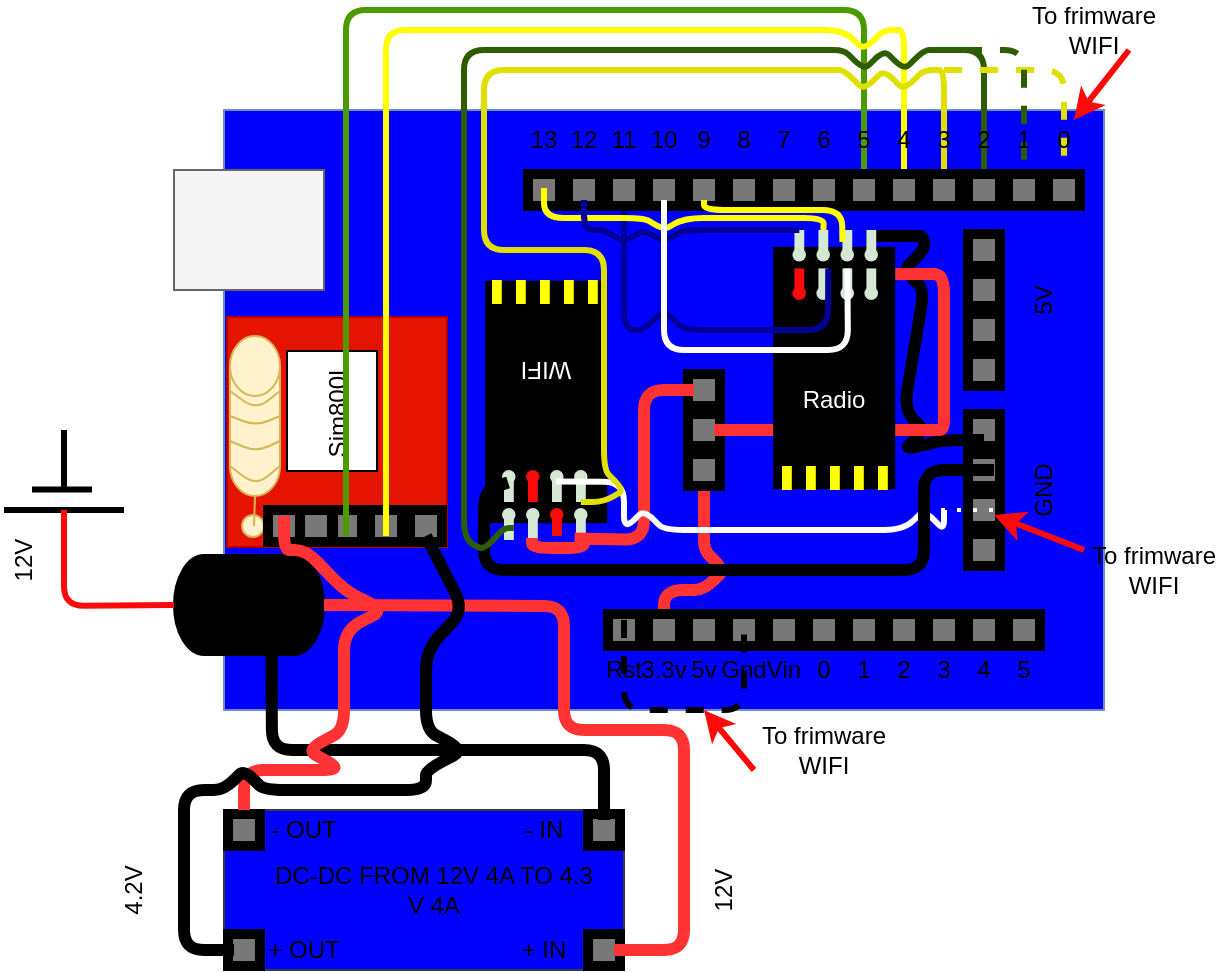 <mxfile version="14.5.8" type="device" pages="2"><diagram id="JSAFsb8Rz10wWtO9hJe1" name="Page-1"><mxGraphModel dx="677" dy="363" grid="1" gridSize="10" guides="1" tooltips="1" connect="1" arrows="1" fold="1" page="1" pageScale="1" pageWidth="827" pageHeight="1169" math="0" shadow="0"><root><mxCell id="0"/><mxCell id="1" parent="0"/><mxCell id="pwebspsgqo_gMNN91jPO-1" value="" style="rounded=0;whiteSpace=wrap;html=1;strokeColor=#6c8ebf;fillColor=#0000FF;" parent="1" vertex="1"><mxGeometry x="120" y="80" width="440" height="300" as="geometry"/></mxCell><mxCell id="pwebspsgqo_gMNN91jPO-2" value="" style="shape=cylinder3;whiteSpace=wrap;html=1;boundedLbl=1;backgroundOutline=1;size=15;rotation=-90;fillColor=#000000;" parent="1" vertex="1"><mxGeometry x="107.5" y="290" width="50" height="75" as="geometry"/></mxCell><mxCell id="pwebspsgqo_gMNN91jPO-3" value="" style="rounded=0;whiteSpace=wrap;html=1;fillColor=#f5f5f5;strokeColor=#666666;fontColor=#333333;" parent="1" vertex="1"><mxGeometry x="95" y="110" width="75" height="60" as="geometry"/></mxCell><mxCell id="pwebspsgqo_gMNN91jPO-185" value="" style="rounded=0;whiteSpace=wrap;html=1;strokeColor=#36393d;fillColor=#0000FF;" parent="1" vertex="1"><mxGeometry x="120" y="430" width="200" height="80" as="geometry"/></mxCell><mxCell id="pwebspsgqo_gMNN91jPO-186" value="DC-DC FROM 12V 4A TO 4.3 V 4A" style="text;html=1;strokeColor=none;fillColor=none;align=center;verticalAlign=middle;whiteSpace=wrap;rounded=0;" parent="1" vertex="1"><mxGeometry x="140" y="460" width="170" height="20" as="geometry"/></mxCell><mxCell id="pwebspsgqo_gMNN91jPO-194" value="" style="group" parent="1" vertex="1" connectable="0"><mxGeometry x="300" y="490" width="20" height="20" as="geometry"/></mxCell><mxCell id="pwebspsgqo_gMNN91jPO-195" value="" style="rounded=0;whiteSpace=wrap;html=1;fillColor=#000000;" parent="pwebspsgqo_gMNN91jPO-194" vertex="1"><mxGeometry width="20" height="20" as="geometry"/></mxCell><mxCell id="pwebspsgqo_gMNN91jPO-196" value="" style="rounded=0;whiteSpace=wrap;html=1;fillColor=#787878;strokeColor=#787878;" parent="pwebspsgqo_gMNN91jPO-194" vertex="1"><mxGeometry x="5" y="5" width="10" height="10" as="geometry"/></mxCell><mxCell id="pwebspsgqo_gMNN91jPO-197" value="" style="group" parent="1" vertex="1" connectable="0"><mxGeometry x="120" y="430" width="20" height="20" as="geometry"/></mxCell><mxCell id="pwebspsgqo_gMNN91jPO-198" value="" style="rounded=0;whiteSpace=wrap;html=1;fillColor=#000000;" parent="pwebspsgqo_gMNN91jPO-197" vertex="1"><mxGeometry width="20" height="20" as="geometry"/></mxCell><mxCell id="pwebspsgqo_gMNN91jPO-199" value="" style="rounded=0;whiteSpace=wrap;html=1;fillColor=#787878;strokeColor=#787878;" parent="pwebspsgqo_gMNN91jPO-197" vertex="1"><mxGeometry x="5" y="5" width="10" height="10" as="geometry"/></mxCell><mxCell id="pwebspsgqo_gMNN91jPO-200" value="" style="group" parent="1" vertex="1" connectable="0"><mxGeometry x="120" y="490" width="20" height="20" as="geometry"/></mxCell><mxCell id="pwebspsgqo_gMNN91jPO-201" value="" style="rounded=0;whiteSpace=wrap;html=1;fillColor=#000000;" parent="pwebspsgqo_gMNN91jPO-200" vertex="1"><mxGeometry width="20" height="20" as="geometry"/></mxCell><mxCell id="pwebspsgqo_gMNN91jPO-202" value="" style="rounded=0;whiteSpace=wrap;html=1;fillColor=#787878;strokeColor=#787878;" parent="pwebspsgqo_gMNN91jPO-200" vertex="1"><mxGeometry x="5" y="5" width="10" height="10" as="geometry"/></mxCell><mxCell id="pwebspsgqo_gMNN91jPO-204" value="" style="group" parent="1" vertex="1" connectable="0"><mxGeometry x="260" y="430" width="60" height="20" as="geometry"/></mxCell><mxCell id="pwebspsgqo_gMNN91jPO-191" value="" style="group" parent="pwebspsgqo_gMNN91jPO-204" vertex="1" connectable="0"><mxGeometry x="40" width="20" height="20" as="geometry"/></mxCell><mxCell id="pwebspsgqo_gMNN91jPO-192" value="" style="rounded=0;whiteSpace=wrap;html=1;fillColor=#000000;" parent="pwebspsgqo_gMNN91jPO-191" vertex="1"><mxGeometry width="20" height="20" as="geometry"/></mxCell><mxCell id="pwebspsgqo_gMNN91jPO-193" value="" style="rounded=0;whiteSpace=wrap;html=1;fillColor=#787878;strokeColor=#787878;" parent="pwebspsgqo_gMNN91jPO-191" vertex="1"><mxGeometry x="5" y="5" width="10" height="10" as="geometry"/></mxCell><mxCell id="pwebspsgqo_gMNN91jPO-203" value="- IN" style="text;html=1;strokeColor=none;fillColor=none;align=center;verticalAlign=middle;whiteSpace=wrap;rounded=0;" parent="pwebspsgqo_gMNN91jPO-204" vertex="1"><mxGeometry width="40" height="20" as="geometry"/></mxCell><mxCell id="pwebspsgqo_gMNN91jPO-205" value="+ IN" style="text;html=1;strokeColor=none;fillColor=none;align=center;verticalAlign=middle;whiteSpace=wrap;rounded=0;" parent="1" vertex="1"><mxGeometry x="260" y="490" width="40" height="20" as="geometry"/></mxCell><mxCell id="pwebspsgqo_gMNN91jPO-206" value="- OUT" style="text;html=1;strokeColor=none;fillColor=none;align=center;verticalAlign=middle;whiteSpace=wrap;rounded=0;" parent="1" vertex="1"><mxGeometry x="140" y="430" width="40" height="20" as="geometry"/></mxCell><mxCell id="pwebspsgqo_gMNN91jPO-207" value="+ OUT" style="text;html=1;strokeColor=none;fillColor=none;align=center;verticalAlign=middle;whiteSpace=wrap;rounded=0;" parent="1" vertex="1"><mxGeometry x="140" y="490" width="40" height="20" as="geometry"/></mxCell><mxCell id="pwebspsgqo_gMNN91jPO-208" value="" style="endArrow=none;html=1;entryX=0;entryY=0;entryDx=0;entryDy=48.75;entryPerimeter=0;strokeWidth=6;" parent="1" source="pwebspsgqo_gMNN91jPO-193" target="pwebspsgqo_gMNN91jPO-2" edge="1"><mxGeometry width="50" height="50" relative="1" as="geometry"><mxPoint x="150" y="410" as="sourcePoint"/><mxPoint x="200" y="410" as="targetPoint"/><Array as="points"><mxPoint x="310" y="400"/><mxPoint x="144" y="400"/></Array></mxGeometry></mxCell><mxCell id="pwebspsgqo_gMNN91jPO-251" value="" style="endArrow=none;html=1;strokeWidth=6;exitX=0.5;exitY=1;exitDx=0;exitDy=0;exitPerimeter=0;entryX=1;entryY=0.5;entryDx=0;entryDy=0;strokeColor=#FF3333;" parent="1" source="pwebspsgqo_gMNN91jPO-2" target="pwebspsgqo_gMNN91jPO-196" edge="1"><mxGeometry width="50" height="50" relative="1" as="geometry"><mxPoint x="370" y="460" as="sourcePoint"/><mxPoint x="420" y="410" as="targetPoint"/><Array as="points"><mxPoint x="290" y="328"/><mxPoint x="290" y="390"/><mxPoint x="350" y="390"/><mxPoint x="350" y="500"/></Array></mxGeometry></mxCell><mxCell id="pwebspsgqo_gMNN91jPO-275" value="" style="group;rotation=-90;" parent="1" vertex="1" connectable="0"><mxGeometry x="128" y="190" width="123" height="154" as="geometry"/></mxCell><mxCell id="pwebspsgqo_gMNN91jPO-276" value="" style="group;rotation=-90;" parent="pwebspsgqo_gMNN91jPO-275" vertex="1" connectable="0"><mxGeometry x="3" y="3" width="120" height="151" as="geometry"/></mxCell><mxCell id="pwebspsgqo_gMNN91jPO-277" value="" style="rounded=0;whiteSpace=wrap;html=1;strokeColor=#B20000;fillColor=#e51400;fontColor=#ffffff;rotation=-90;" parent="pwebspsgqo_gMNN91jPO-276" vertex="1"><mxGeometry x="-12" y="-7" width="115" height="110" as="geometry"/></mxCell><mxCell id="pwebspsgqo_gMNN91jPO-290" value="" style="rounded=0;whiteSpace=wrap;html=1;rotation=-90;" parent="pwebspsgqo_gMNN91jPO-276" vertex="1"><mxGeometry x="13" y="15" width="60" height="45" as="geometry"/></mxCell><mxCell id="pwebspsgqo_gMNN91jPO-291" value="Sim800L" style="text;html=1;strokeColor=none;fillColor=none;align=center;verticalAlign=middle;whiteSpace=wrap;rounded=0;rotation=-90;" parent="pwebspsgqo_gMNN91jPO-276" vertex="1"><mxGeometry x="25.5" y="27.5" width="40" height="20" as="geometry"/></mxCell><mxCell id="pwebspsgqo_gMNN91jPO-292" value="" style="shape=cylinder3;whiteSpace=wrap;html=1;boundedLbl=1;backgroundOutline=1;size=15;strokeColor=#d6b656;fillColor=#fff2cc;rotation=0;" parent="pwebspsgqo_gMNN91jPO-276" vertex="1"><mxGeometry x="-8" width="25" height="80" as="geometry"/></mxCell><mxCell id="pwebspsgqo_gMNN91jPO-293" value="" style="endArrow=none;html=1;exitX=1;exitY=0.5;exitDx=0;exitDy=0;exitPerimeter=0;entryX=0;entryY=0.5;entryDx=0;entryDy=0;entryPerimeter=0;gradientColor=#ffd966;fillColor=#fff2cc;strokeColor=#d6b656;" parent="pwebspsgqo_gMNN91jPO-276" source="pwebspsgqo_gMNN91jPO-292" target="pwebspsgqo_gMNN91jPO-292" edge="1"><mxGeometry width="50" height="50" relative="1" as="geometry"><mxPoint x="133" y="65" as="sourcePoint"/><mxPoint x="82" y="15" as="targetPoint"/><Array as="points"><mxPoint x="5" y="45"/></Array></mxGeometry></mxCell><mxCell id="pwebspsgqo_gMNN91jPO-294" value="" style="endArrow=none;html=1;exitX=1;exitY=0;exitDx=0;exitDy=52.5;exitPerimeter=0;entryX=0;entryY=0;entryDx=0;entryDy=52.5;entryPerimeter=0;gradientColor=#ffd966;fillColor=#fff2cc;strokeColor=#d6b656;" parent="pwebspsgqo_gMNN91jPO-276" source="pwebspsgqo_gMNN91jPO-292" target="pwebspsgqo_gMNN91jPO-292" edge="1"><mxGeometry width="50" height="50" relative="1" as="geometry"><mxPoint x="52" y="53" as="sourcePoint"/><mxPoint x="-8" y="53" as="targetPoint"/><Array as="points"><mxPoint x="5" y="58"/></Array></mxGeometry></mxCell><mxCell id="pwebspsgqo_gMNN91jPO-295" value="" style="endArrow=none;html=1;exitX=1;exitY=0;exitDx=0;exitDy=27.5;exitPerimeter=0;entryX=0;entryY=0;entryDx=0;entryDy=27.5;entryPerimeter=0;gradientColor=#ffd966;fillColor=#fff2cc;strokeColor=#d6b656;" parent="pwebspsgqo_gMNN91jPO-276" source="pwebspsgqo_gMNN91jPO-292" target="pwebspsgqo_gMNN91jPO-292" edge="1"><mxGeometry width="50" height="50" relative="1" as="geometry"><mxPoint x="52" y="33" as="sourcePoint"/><mxPoint x="-8" y="33" as="targetPoint"/><Array as="points"><mxPoint x="5" y="37"/></Array></mxGeometry></mxCell><mxCell id="pwebspsgqo_gMNN91jPO-281" value="" style="group;rotation=-90;" parent="pwebspsgqo_gMNN91jPO-276" vertex="1" connectable="0"><mxGeometry x="40" y="85" width="20" height="20" as="geometry"/></mxCell><mxCell id="pwebspsgqo_gMNN91jPO-282" value="" style="rounded=0;whiteSpace=wrap;html=1;fillColor=#000000;rotation=-90;" parent="pwebspsgqo_gMNN91jPO-281" vertex="1"><mxGeometry width="20" height="20" as="geometry"/></mxCell><mxCell id="pwebspsgqo_gMNN91jPO-283" value="" style="rounded=0;whiteSpace=wrap;html=1;fillColor=#787878;strokeColor=#787878;rotation=-90;" parent="pwebspsgqo_gMNN91jPO-281" vertex="1"><mxGeometry x="5" y="5" width="10" height="10" as="geometry"/></mxCell><mxCell id="pwebspsgqo_gMNN91jPO-284" value="" style="group;rotation=-90;" parent="pwebspsgqo_gMNN91jPO-276" vertex="1" connectable="0"><mxGeometry x="60" y="85" width="20" height="20" as="geometry"/></mxCell><mxCell id="pwebspsgqo_gMNN91jPO-285" value="" style="rounded=0;whiteSpace=wrap;html=1;fillColor=#000000;rotation=-90;" parent="pwebspsgqo_gMNN91jPO-284" vertex="1"><mxGeometry width="20" height="20" as="geometry"/></mxCell><mxCell id="pwebspsgqo_gMNN91jPO-286" value="" style="rounded=0;whiteSpace=wrap;html=1;fillColor=#787878;strokeColor=#787878;rotation=-90;" parent="pwebspsgqo_gMNN91jPO-284" vertex="1"><mxGeometry x="5" y="5" width="10" height="10" as="geometry"/></mxCell><mxCell id="pwebspsgqo_gMNN91jPO-287" value="" style="group;rotation=-90;" parent="pwebspsgqo_gMNN91jPO-276" vertex="1" connectable="0"><mxGeometry x="80" y="85" width="20" height="20" as="geometry"/></mxCell><mxCell id="pwebspsgqo_gMNN91jPO-288" value="" style="rounded=0;whiteSpace=wrap;html=1;fillColor=#000000;rotation=-90;" parent="pwebspsgqo_gMNN91jPO-287" vertex="1"><mxGeometry width="20" height="20" as="geometry"/></mxCell><mxCell id="pwebspsgqo_gMNN91jPO-289" value="" style="rounded=0;whiteSpace=wrap;html=1;fillColor=#787878;strokeColor=#787878;rotation=-90;" parent="pwebspsgqo_gMNN91jPO-287" vertex="1"><mxGeometry x="5" y="5" width="10" height="10" as="geometry"/></mxCell><mxCell id="pwebspsgqo_gMNN91jPO-296" value="" style="endArrow=none;html=1;gradientColor=#ffd966;fillColor=#fff2cc;strokeColor=#d6b656;entryX=1;entryY=1;entryDx=0;entryDy=-15;entryPerimeter=0;exitX=0;exitY=1;exitDx=0;exitDy=-15;exitPerimeter=0;" parent="pwebspsgqo_gMNN91jPO-276" source="pwebspsgqo_gMNN91jPO-292" target="pwebspsgqo_gMNN91jPO-292" edge="1"><mxGeometry width="50" height="50" relative="1" as="geometry"><mxPoint x="82" y="75" as="sourcePoint"/><mxPoint x="32" y="25" as="targetPoint"/><Array as="points"><mxPoint x="5" y="75"/></Array></mxGeometry></mxCell><mxCell id="KMQ_2jhdEKryS4UOHqWd-70" value="" style="rounded=0;whiteSpace=wrap;html=1;fillColor=#000000;rotation=-90;" parent="pwebspsgqo_gMNN91jPO-276" vertex="1"><mxGeometry x="25.5" y="85" width="20" height="20" as="geometry"/></mxCell><mxCell id="KMQ_2jhdEKryS4UOHqWd-71" value="" style="rounded=0;whiteSpace=wrap;html=1;fillColor=#787878;strokeColor=#787878;rotation=-90;" parent="pwebspsgqo_gMNN91jPO-276" vertex="1"><mxGeometry x="30" y="90" width="10" height="10" as="geometry"/></mxCell><mxCell id="KMQ_2jhdEKryS4UOHqWd-72" value="" style="ellipse;whiteSpace=wrap;html=1;aspect=fixed;fillColor=#fff2cc;strokeColor=#d6b656;" parent="pwebspsgqo_gMNN91jPO-276" vertex="1"><mxGeometry x="-2" y="89.5" width="11" height="11" as="geometry"/></mxCell><mxCell id="pwebspsgqo_gMNN91jPO-278" value="" style="group;rotation=-90;" parent="pwebspsgqo_gMNN91jPO-276" vertex="1" connectable="0"><mxGeometry x="9" y="85" width="20" height="20" as="geometry"/></mxCell><mxCell id="pwebspsgqo_gMNN91jPO-279" value="" style="rounded=0;whiteSpace=wrap;html=1;fillColor=#000000;rotation=-90;" parent="pwebspsgqo_gMNN91jPO-278" vertex="1"><mxGeometry width="20" height="20" as="geometry"/></mxCell><mxCell id="pwebspsgqo_gMNN91jPO-280" value="" style="rounded=0;whiteSpace=wrap;html=1;fillColor=#787878;strokeColor=#787878;rotation=-90;" parent="pwebspsgqo_gMNN91jPO-278" vertex="1"><mxGeometry x="5" y="5" width="10" height="10" as="geometry"/></mxCell><mxCell id="pwebspsgqo_gMNN91jPO-297" value="" style="endArrow=none;html=1;gradientColor=#ffd966;fillColor=#fff2cc;strokeColor=#d6b656;entryX=0.5;entryY=1;entryDx=0;entryDy=0;entryPerimeter=0;" parent="pwebspsgqo_gMNN91jPO-275" target="pwebspsgqo_gMNN91jPO-292" edge="1"><mxGeometry width="50" height="50" relative="1" as="geometry"><mxPoint x="7" y="98" as="sourcePoint"/><mxPoint x="-27" y="78" as="targetPoint"/></mxGeometry></mxCell><mxCell id="pwebspsgqo_gMNN91jPO-298" value="" style="endArrow=none;html=1;strokeColor=#FF3333;strokeWidth=6;exitX=0.5;exitY=0;exitDx=0;exitDy=0;entryX=1;entryY=0.5;entryDx=0;entryDy=0;" parent="1" source="pwebspsgqo_gMNN91jPO-198" target="pwebspsgqo_gMNN91jPO-280" edge="1"><mxGeometry width="50" height="50" relative="1" as="geometry"><mxPoint x="60" y="420" as="sourcePoint"/><mxPoint x="110" y="370" as="targetPoint"/><Array as="points"><mxPoint x="130" y="410"/><mxPoint x="180" y="410"/><mxPoint x="161" y="400"/><mxPoint x="180" y="390"/><mxPoint x="180" y="340"/><mxPoint x="200" y="330"/><mxPoint x="180" y="320"/><mxPoint x="161" y="300"/><mxPoint x="150" y="300"/></Array></mxGeometry></mxCell><mxCell id="pwebspsgqo_gMNN91jPO-299" value="" style="endArrow=none;html=1;strokeWidth=6;exitX=0;exitY=0.5;exitDx=0;exitDy=0;entryX=0;entryY=0.5;entryDx=0;entryDy=0;" parent="1" source="pwebspsgqo_gMNN91jPO-202" target="pwebspsgqo_gMNN91jPO-289" edge="1"><mxGeometry width="50" height="50" relative="1" as="geometry"><mxPoint x="60" y="520" as="sourcePoint"/><mxPoint x="80" y="500" as="targetPoint"/><Array as="points"><mxPoint x="100" y="500"/><mxPoint x="100" y="420"/><mxPoint x="120" y="420"/><mxPoint x="130" y="410"/><mxPoint x="140" y="420"/><mxPoint x="221" y="420"/><mxPoint x="221" y="410"/><mxPoint x="240" y="400"/><mxPoint x="221" y="390"/><mxPoint x="221" y="350"/><mxPoint x="240" y="330"/></Array></mxGeometry></mxCell><mxCell id="pwebspsgqo_gMNN91jPO-330" value="" style="endArrow=none;html=1;strokeWidth=3;entryX=0;entryY=0.5;entryDx=0;entryDy=0;exitX=0.5;exitY=0;exitDx=0;exitDy=0;strokeColor=#4D9900;" parent="1" source="pwebspsgqo_gMNN91jPO-45" target="pwebspsgqo_gMNN91jPO-283" edge="1"><mxGeometry width="50" height="50" relative="1" as="geometry"><mxPoint x="500" y="30" as="sourcePoint"/><mxPoint x="70" y="260" as="targetPoint"/><Array as="points"><mxPoint x="440" y="30"/><mxPoint x="181" y="30"/></Array></mxGeometry></mxCell><mxCell id="pwebspsgqo_gMNN91jPO-331" value="" style="endArrow=none;html=1;strokeWidth=3;exitX=0;exitY=0.5;exitDx=0;exitDy=0;strokeColor=#FFFF00;" parent="1" source="pwebspsgqo_gMNN91jPO-286" target="pwebspsgqo_gMNN91jPO-48" edge="1"><mxGeometry width="50" height="50" relative="1" as="geometry"><mxPoint x="20" y="250" as="sourcePoint"/><mxPoint x="184" y="40" as="targetPoint"/><Array as="points"><mxPoint x="201" y="40"/><mxPoint x="220" y="40"/><mxPoint x="430" y="40"/><mxPoint x="440" y="50"/><mxPoint x="450" y="40"/><mxPoint x="460" y="40"/></Array></mxGeometry></mxCell><mxCell id="PoJpatokgCo_faSMUpJr-16" value="" style="group" parent="1" vertex="1" connectable="0"><mxGeometry x="490" y="290" width="20" height="20" as="geometry"/></mxCell><mxCell id="PoJpatokgCo_faSMUpJr-17" value="" style="rounded=0;whiteSpace=wrap;html=1;fillColor=#000000;" parent="PoJpatokgCo_faSMUpJr-16" vertex="1"><mxGeometry width="20" height="20" as="geometry"/></mxCell><mxCell id="PoJpatokgCo_faSMUpJr-18" value="" style="rounded=0;whiteSpace=wrap;html=1;fillColor=#787878;strokeColor=#787878;" parent="PoJpatokgCo_faSMUpJr-16" vertex="1"><mxGeometry x="5" y="5" width="10" height="10" as="geometry"/></mxCell><mxCell id="PoJpatokgCo_faSMUpJr-19" value="" style="group" parent="1" vertex="1" connectable="0"><mxGeometry x="490" y="270" width="20" height="20" as="geometry"/></mxCell><mxCell id="PoJpatokgCo_faSMUpJr-20" value="" style="rounded=0;whiteSpace=wrap;html=1;fillColor=#000000;" parent="PoJpatokgCo_faSMUpJr-19" vertex="1"><mxGeometry width="20" height="20" as="geometry"/></mxCell><mxCell id="PoJpatokgCo_faSMUpJr-21" value="" style="rounded=0;whiteSpace=wrap;html=1;fillColor=#787878;strokeColor=#787878;" parent="PoJpatokgCo_faSMUpJr-19" vertex="1"><mxGeometry x="5" y="5" width="10" height="10" as="geometry"/></mxCell><mxCell id="PoJpatokgCo_faSMUpJr-26" value="" style="group" parent="1" vertex="1" connectable="0"><mxGeometry x="490" y="250" width="20" height="20" as="geometry"/></mxCell><mxCell id="PoJpatokgCo_faSMUpJr-27" value="" style="rounded=0;whiteSpace=wrap;html=1;fillColor=#000000;" parent="PoJpatokgCo_faSMUpJr-26" vertex="1"><mxGeometry width="20" height="20" as="geometry"/></mxCell><mxCell id="PoJpatokgCo_faSMUpJr-28" value="" style="rounded=0;whiteSpace=wrap;html=1;fillColor=#787878;strokeColor=#787878;" parent="PoJpatokgCo_faSMUpJr-26" vertex="1"><mxGeometry x="5" y="5" width="10" height="10" as="geometry"/></mxCell><mxCell id="PoJpatokgCo_faSMUpJr-29" value="" style="group" parent="1" vertex="1" connectable="0"><mxGeometry x="490" y="230" width="20" height="20" as="geometry"/></mxCell><mxCell id="PoJpatokgCo_faSMUpJr-30" value="" style="rounded=0;whiteSpace=wrap;html=1;fillColor=#000000;" parent="PoJpatokgCo_faSMUpJr-29" vertex="1"><mxGeometry width="20" height="20" as="geometry"/></mxCell><mxCell id="PoJpatokgCo_faSMUpJr-31" value="" style="rounded=0;whiteSpace=wrap;html=1;fillColor=#787878;strokeColor=#787878;" parent="PoJpatokgCo_faSMUpJr-29" vertex="1"><mxGeometry x="5" y="5" width="10" height="10" as="geometry"/></mxCell><mxCell id="PoJpatokgCo_faSMUpJr-32" value="" style="group" parent="1" vertex="1" connectable="0"><mxGeometry x="490" y="160" width="20" height="20" as="geometry"/></mxCell><mxCell id="PoJpatokgCo_faSMUpJr-33" value="" style="rounded=0;whiteSpace=wrap;html=1;fillColor=#000000;" parent="PoJpatokgCo_faSMUpJr-32" vertex="1"><mxGeometry width="20" height="20" as="geometry"/></mxCell><mxCell id="PoJpatokgCo_faSMUpJr-34" value="" style="rounded=0;whiteSpace=wrap;html=1;fillColor=#787878;strokeColor=#787878;" parent="PoJpatokgCo_faSMUpJr-32" vertex="1"><mxGeometry x="5" y="5" width="10" height="10" as="geometry"/></mxCell><mxCell id="PoJpatokgCo_faSMUpJr-35" value="" style="group" parent="1" vertex="1" connectable="0"><mxGeometry x="490" y="140" width="20" height="20" as="geometry"/></mxCell><mxCell id="PoJpatokgCo_faSMUpJr-36" value="" style="rounded=0;whiteSpace=wrap;html=1;fillColor=#000000;" parent="PoJpatokgCo_faSMUpJr-35" vertex="1"><mxGeometry width="20" height="20" as="geometry"/></mxCell><mxCell id="PoJpatokgCo_faSMUpJr-37" value="" style="rounded=0;whiteSpace=wrap;html=1;fillColor=#787878;strokeColor=#787878;" parent="PoJpatokgCo_faSMUpJr-35" vertex="1"><mxGeometry x="5" y="5" width="10" height="10" as="geometry"/></mxCell><mxCell id="PoJpatokgCo_faSMUpJr-38" value="" style="group" parent="1" vertex="1" connectable="0"><mxGeometry x="490" y="200" width="20" height="20" as="geometry"/></mxCell><mxCell id="PoJpatokgCo_faSMUpJr-39" value="" style="rounded=0;whiteSpace=wrap;html=1;fillColor=#000000;" parent="PoJpatokgCo_faSMUpJr-38" vertex="1"><mxGeometry width="20" height="20" as="geometry"/></mxCell><mxCell id="PoJpatokgCo_faSMUpJr-40" value="" style="rounded=0;whiteSpace=wrap;html=1;fillColor=#787878;strokeColor=#787878;" parent="PoJpatokgCo_faSMUpJr-38" vertex="1"><mxGeometry x="5" y="5" width="10" height="10" as="geometry"/></mxCell><mxCell id="PoJpatokgCo_faSMUpJr-41" value="" style="group" parent="1" vertex="1" connectable="0"><mxGeometry x="490" y="180" width="20" height="20" as="geometry"/></mxCell><mxCell id="PoJpatokgCo_faSMUpJr-42" value="" style="rounded=0;whiteSpace=wrap;html=1;fillColor=#000000;" parent="PoJpatokgCo_faSMUpJr-41" vertex="1"><mxGeometry width="20" height="20" as="geometry"/></mxCell><mxCell id="PoJpatokgCo_faSMUpJr-43" value="" style="rounded=0;whiteSpace=wrap;html=1;fillColor=#787878;strokeColor=#787878;" parent="PoJpatokgCo_faSMUpJr-41" vertex="1"><mxGeometry x="5" y="5" width="10" height="10" as="geometry"/></mxCell><mxCell id="PoJpatokgCo_faSMUpJr-58" value="GND" style="text;html=1;strokeColor=none;fillColor=none;align=center;verticalAlign=middle;whiteSpace=wrap;rounded=0;rotation=-90;" parent="1" vertex="1"><mxGeometry x="510" y="260" width="40" height="20" as="geometry"/></mxCell><mxCell id="PoJpatokgCo_faSMUpJr-59" value="5V" style="text;html=1;strokeColor=none;fillColor=none;align=center;verticalAlign=middle;whiteSpace=wrap;rounded=0;rotation=-90;" parent="1" vertex="1"><mxGeometry x="510" y="165" width="40" height="20" as="geometry"/></mxCell><mxCell id="PoJpatokgCo_faSMUpJr-61" value="" style="endArrow=none;html=1;strokeWidth=6;entryX=0.5;entryY=1;entryDx=0;entryDy=0;strokeColor=#FF3333;" parent="1" source="pwebspsgqo_gMNN91jPO-65" target="KMQ_2jhdEKryS4UOHqWd-33" edge="1"><mxGeometry width="50" height="50" relative="1" as="geometry"><mxPoint x="710" y="250" as="sourcePoint"/><mxPoint x="760" y="200" as="targetPoint"/><Array as="points"><mxPoint x="340" y="320"/><mxPoint x="360" y="320"/><mxPoint x="370" y="310"/><mxPoint x="360" y="300"/><mxPoint x="360" y="290"/></Array></mxGeometry></mxCell><mxCell id="KMQ_2jhdEKryS4UOHqWd-7" value="" style="group;rotation=-180;" parent="1" vertex="1" connectable="0"><mxGeometry x="251" y="165" width="60" height="130" as="geometry"/></mxCell><mxCell id="KMQ_2jhdEKryS4UOHqWd-8" value="" style="group;rotation=-90;" parent="KMQ_2jhdEKryS4UOHqWd-7" vertex="1" connectable="0"><mxGeometry x="-35" y="35" width="130" height="60" as="geometry"/></mxCell><mxCell id="KMQ_2jhdEKryS4UOHqWd-9" value="" style="rounded=0;whiteSpace=wrap;html=1;strokeWidth=1;fontColor=#1A1A1A;fillColor=#000000;rotation=-90;" parent="KMQ_2jhdEKryS4UOHqWd-8" vertex="1"><mxGeometry x="5" y="-4" width="120.189" height="60" as="geometry"/></mxCell><mxCell id="KMQ_2jhdEKryS4UOHqWd-10" value="" style="rounded=0;whiteSpace=wrap;html=1;strokeWidth=1;fontColor=#FFFFFF;imageWidth=5;imageHeight=5;strokeColor=none;fillColor=#FFFF00;rotation=0;" parent="KMQ_2jhdEKryS4UOHqWd-8" vertex="1"><mxGeometry x="38" y="-35" width="4.906" height="12" as="geometry"/></mxCell><mxCell id="KMQ_2jhdEKryS4UOHqWd-11" value="" style="rounded=0;whiteSpace=wrap;html=1;strokeWidth=1;fontColor=#FFFFFF;imageWidth=5;imageHeight=5;strokeColor=none;fillColor=#FFFF00;rotation=0;" parent="KMQ_2jhdEKryS4UOHqWd-8" vertex="1"><mxGeometry x="50" y="-35" width="4.906" height="12" as="geometry"/></mxCell><mxCell id="KMQ_2jhdEKryS4UOHqWd-12" value="" style="rounded=0;whiteSpace=wrap;html=1;strokeWidth=1;fontColor=#FFFFFF;imageWidth=5;imageHeight=5;strokeColor=none;fillColor=#FFFF00;rotation=0;" parent="KMQ_2jhdEKryS4UOHqWd-8" vertex="1"><mxGeometry x="62" y="-35" width="4.906" height="12" as="geometry"/></mxCell><mxCell id="KMQ_2jhdEKryS4UOHqWd-13" value="" style="rounded=0;whiteSpace=wrap;html=1;strokeWidth=1;fontColor=#FFFFFF;imageWidth=5;imageHeight=5;strokeColor=none;fillColor=#FFFF00;rotation=0;" parent="KMQ_2jhdEKryS4UOHqWd-8" vertex="1"><mxGeometry x="74" y="-35" width="4.906" height="12" as="geometry"/></mxCell><mxCell id="KMQ_2jhdEKryS4UOHqWd-14" value="" style="rounded=0;whiteSpace=wrap;html=1;strokeWidth=1;fontColor=#FFFFFF;imageWidth=5;imageHeight=5;strokeColor=none;fillColor=#FFFF00;rotation=0;" parent="KMQ_2jhdEKryS4UOHqWd-8" vertex="1"><mxGeometry x="86" y="-35" width="4.906" height="12" as="geometry"/></mxCell><mxCell id="KMQ_2jhdEKryS4UOHqWd-15" value="" style="rounded=0;whiteSpace=wrap;html=1;strokeWidth=1;fontColor=#FFFFFF;imageWidth=5;imageHeight=5;strokeColor=none;rotation=0;fillColor=#D5E8D4;" parent="KMQ_2jhdEKryS4UOHqWd-8" vertex="1"><mxGeometry x="44" y="64" width="4.906" height="12" as="geometry"/></mxCell><mxCell id="KMQ_2jhdEKryS4UOHqWd-16" value="" style="rounded=0;whiteSpace=wrap;html=1;strokeWidth=1;fontColor=#FFFFFF;imageWidth=5;imageHeight=5;strokeColor=none;rotation=0;fillColor=#FC0A0A;" parent="KMQ_2jhdEKryS4UOHqWd-8" vertex="1"><mxGeometry x="56" y="64" width="4.906" height="12" as="geometry"/></mxCell><mxCell id="KMQ_2jhdEKryS4UOHqWd-17" value="" style="rounded=0;whiteSpace=wrap;html=1;strokeWidth=1;fontColor=#FFFFFF;imageWidth=5;imageHeight=5;strokeColor=none;rotation=0;fillColor=#D5E8D4;" parent="KMQ_2jhdEKryS4UOHqWd-8" vertex="1"><mxGeometry x="68" y="64" width="4.906" height="12" as="geometry"/></mxCell><mxCell id="KMQ_2jhdEKryS4UOHqWd-18" value="" style="rounded=0;whiteSpace=wrap;html=1;strokeWidth=1;fontColor=#FFFFFF;imageWidth=5;imageHeight=5;strokeColor=none;rotation=0;fillColor=#D5E8D4;" parent="KMQ_2jhdEKryS4UOHqWd-8" vertex="1"><mxGeometry x="80" y="64" width="4.906" height="12" as="geometry"/></mxCell><mxCell id="KMQ_2jhdEKryS4UOHqWd-19" value="" style="ellipse;whiteSpace=wrap;html=1;aspect=fixed;strokeWidth=1;fillColor=#D5E8D4;fontColor=#1A1A1A;strokeColor=none;rotation=-90;" parent="KMQ_2jhdEKryS4UOHqWd-8" vertex="1"><mxGeometry x="43" y="60" width="6.792" height="6.792" as="geometry"/></mxCell><mxCell id="KMQ_2jhdEKryS4UOHqWd-20" value="" style="ellipse;whiteSpace=wrap;html=1;aspect=fixed;strokeWidth=1;fontColor=#1A1A1A;strokeColor=none;rotation=-90;fillColor=#FC0A0A;" parent="KMQ_2jhdEKryS4UOHqWd-8" vertex="1"><mxGeometry x="55" y="60" width="6.792" height="6.792" as="geometry"/></mxCell><mxCell id="KMQ_2jhdEKryS4UOHqWd-21" value="" style="ellipse;whiteSpace=wrap;html=1;aspect=fixed;strokeWidth=1;fillColor=#D5E8D4;fontColor=#1A1A1A;strokeColor=none;rotation=-90;" parent="KMQ_2jhdEKryS4UOHqWd-8" vertex="1"><mxGeometry x="67" y="60" width="6.792" height="6.792" as="geometry"/></mxCell><mxCell id="KMQ_2jhdEKryS4UOHqWd-22" value="" style="ellipse;whiteSpace=wrap;html=1;aspect=fixed;strokeWidth=1;fillColor=#D5E8D4;fontColor=#1A1A1A;strokeColor=none;rotation=-90;" parent="KMQ_2jhdEKryS4UOHqWd-8" vertex="1"><mxGeometry x="79" y="60" width="6.792" height="6.792" as="geometry"/></mxCell><mxCell id="KMQ_2jhdEKryS4UOHqWd-24" value="WIFI" style="text;html=1;strokeColor=none;fillColor=none;align=center;verticalAlign=middle;whiteSpace=wrap;rounded=0;fontColor=#FFFFFF;rotation=-180;" parent="KMQ_2jhdEKryS4UOHqWd-8" vertex="1"><mxGeometry x="45" width="40" height="20" as="geometry"/></mxCell><mxCell id="KMQ_2jhdEKryS4UOHqWd-25" value="" style="rounded=0;whiteSpace=wrap;html=1;strokeWidth=1;fontColor=#FFFFFF;imageWidth=5;imageHeight=5;strokeColor=none;rotation=0;fillColor=#D5E8D4;" parent="KMQ_2jhdEKryS4UOHqWd-7" vertex="1"><mxGeometry x="9" y="118" width="4.906" height="12" as="geometry"/></mxCell><mxCell id="KMQ_2jhdEKryS4UOHqWd-26" value="" style="rounded=0;whiteSpace=wrap;html=1;strokeWidth=1;fontColor=#FFFFFF;imageWidth=5;imageHeight=5;strokeColor=none;rotation=0;fillColor=#D5E8D4;" parent="KMQ_2jhdEKryS4UOHqWd-7" vertex="1"><mxGeometry x="21" y="118" width="4.906" height="12" as="geometry"/></mxCell><mxCell id="KMQ_2jhdEKryS4UOHqWd-27" value="" style="rounded=0;whiteSpace=wrap;html=1;strokeWidth=1;fontColor=#FFFFFF;imageWidth=5;imageHeight=5;strokeColor=none;rotation=0;fillColor=#FC0A0A;" parent="KMQ_2jhdEKryS4UOHqWd-7" vertex="1"><mxGeometry x="33" y="116" width="4.906" height="12" as="geometry"/></mxCell><mxCell id="KMQ_2jhdEKryS4UOHqWd-28" value="" style="rounded=0;whiteSpace=wrap;html=1;strokeWidth=1;fontColor=#FFFFFF;imageWidth=5;imageHeight=5;strokeColor=none;rotation=0;fillColor=#D5E8D4;" parent="KMQ_2jhdEKryS4UOHqWd-7" vertex="1"><mxGeometry x="45" y="118" width="4.906" height="12" as="geometry"/></mxCell><mxCell id="KMQ_2jhdEKryS4UOHqWd-29" value="" style="ellipse;whiteSpace=wrap;html=1;aspect=fixed;strokeWidth=1;fillColor=#D5E8D4;fontColor=#1A1A1A;strokeColor=none;rotation=-90;" parent="KMQ_2jhdEKryS4UOHqWd-7" vertex="1"><mxGeometry x="8" y="114" width="6.792" height="6.792" as="geometry"/></mxCell><mxCell id="KMQ_2jhdEKryS4UOHqWd-30" value="" style="ellipse;whiteSpace=wrap;html=1;aspect=fixed;strokeWidth=1;fillColor=#D5E8D4;fontColor=#1A1A1A;strokeColor=none;rotation=-90;" parent="KMQ_2jhdEKryS4UOHqWd-7" vertex="1"><mxGeometry x="20" y="114" width="6.792" height="6.792" as="geometry"/></mxCell><mxCell id="KMQ_2jhdEKryS4UOHqWd-31" value="" style="ellipse;whiteSpace=wrap;html=1;aspect=fixed;strokeWidth=1;fontColor=#1A1A1A;strokeColor=none;rotation=-90;fillColor=#FC0A0A;" parent="KMQ_2jhdEKryS4UOHqWd-7" vertex="1"><mxGeometry x="32" y="114" width="6.792" height="6.792" as="geometry"/></mxCell><mxCell id="KMQ_2jhdEKryS4UOHqWd-32" value="" style="ellipse;whiteSpace=wrap;html=1;aspect=fixed;strokeWidth=1;fillColor=#D5E8D4;fontColor=#1A1A1A;strokeColor=none;rotation=-90;" parent="KMQ_2jhdEKryS4UOHqWd-7" vertex="1"><mxGeometry x="44" y="114" width="6.792" height="6.792" as="geometry"/></mxCell><mxCell id="KMQ_2jhdEKryS4UOHqWd-35" value="" style="group" parent="1" vertex="1" connectable="0"><mxGeometry x="350" y="250" width="20" height="20" as="geometry"/></mxCell><mxCell id="KMQ_2jhdEKryS4UOHqWd-34" value="" style="rounded=0;whiteSpace=wrap;html=1;fillColor=#000000;" parent="KMQ_2jhdEKryS4UOHqWd-35" vertex="1"><mxGeometry width="20" height="20" as="geometry"/></mxCell><mxCell id="KMQ_2jhdEKryS4UOHqWd-33" value="" style="rounded=0;whiteSpace=wrap;html=1;fillColor=#787878;strokeColor=#787878;" parent="KMQ_2jhdEKryS4UOHqWd-35" vertex="1"><mxGeometry x="5" y="5" width="10" height="10" as="geometry"/></mxCell><mxCell id="KMQ_2jhdEKryS4UOHqWd-37" value="" style="group" parent="1" vertex="1" connectable="0"><mxGeometry x="350" y="230" width="20" height="20" as="geometry"/></mxCell><mxCell id="KMQ_2jhdEKryS4UOHqWd-38" value="" style="rounded=0;whiteSpace=wrap;html=1;fillColor=#000000;" parent="KMQ_2jhdEKryS4UOHqWd-37" vertex="1"><mxGeometry width="20" height="20" as="geometry"/></mxCell><mxCell id="KMQ_2jhdEKryS4UOHqWd-39" value="" style="rounded=0;whiteSpace=wrap;html=1;fillColor=#787878;strokeColor=#787878;" parent="KMQ_2jhdEKryS4UOHqWd-37" vertex="1"><mxGeometry x="5" y="5" width="10" height="10" as="geometry"/></mxCell><mxCell id="KMQ_2jhdEKryS4UOHqWd-40" value="" style="group" parent="1" vertex="1" connectable="0"><mxGeometry x="350" y="210" width="20" height="20" as="geometry"/></mxCell><mxCell id="KMQ_2jhdEKryS4UOHqWd-41" value="" style="rounded=0;whiteSpace=wrap;html=1;fillColor=#000000;" parent="KMQ_2jhdEKryS4UOHqWd-40" vertex="1"><mxGeometry width="20" height="20" as="geometry"/></mxCell><mxCell id="KMQ_2jhdEKryS4UOHqWd-42" value="" style="rounded=0;whiteSpace=wrap;html=1;fillColor=#787878;strokeColor=#787878;" parent="KMQ_2jhdEKryS4UOHqWd-40" vertex="1"><mxGeometry x="5" y="5" width="10" height="10" as="geometry"/></mxCell><mxCell id="KMQ_2jhdEKryS4UOHqWd-44" value="" style="endArrow=none;html=1;strokeWidth=6;entryX=0;entryY=0.5;entryDx=0;entryDy=0;strokeColor=#FF3333;exitX=-0.141;exitY=0.937;exitDx=0;exitDy=0;exitPerimeter=0;" parent="1" source="KMQ_2jhdEKryS4UOHqWd-28" target="KMQ_2jhdEKryS4UOHqWd-42" edge="1"><mxGeometry width="50" height="50" relative="1" as="geometry"><mxPoint x="350" y="345" as="sourcePoint"/><mxPoint x="370" y="275" as="targetPoint"/><Array as="points"><mxPoint x="330" y="295"/><mxPoint x="330" y="220"/></Array></mxGeometry></mxCell><mxCell id="PoJpatokgCo_faSMUpJr-60" value="" style="endArrow=none;html=1;strokeWidth=6;exitX=1;exitY=0.75;exitDx=0;exitDy=0;entryX=0.5;entryY=1;entryDx=0;entryDy=0;" parent="1" source="PoJpatokgCo_faSMUpJr-8" target="PoJpatokgCo_faSMUpJr-31" edge="1"><mxGeometry width="50" height="50" relative="1" as="geometry"><mxPoint x="590" y="220" as="sourcePoint"/><mxPoint x="500" y="150" as="targetPoint"/><Array as="points"><mxPoint x="460" y="143"/><mxPoint x="470" y="143"/><mxPoint x="470" y="150"/><mxPoint x="460" y="160"/><mxPoint x="470" y="170"/><mxPoint x="460" y="230"/><mxPoint x="470" y="240"/><mxPoint x="460" y="250"/><mxPoint x="480" y="245"/></Array></mxGeometry></mxCell><mxCell id="KMQ_2jhdEKryS4UOHqWd-48" value="" style="endArrow=none;html=1;strokeWidth=6;strokeColor=#FF3333;exitX=1;exitY=0.75;exitDx=0;exitDy=0;" parent="1" source="PoJpatokgCo_faSMUpJr-48" edge="1"><mxGeometry width="50" height="50" relative="1" as="geometry"><mxPoint x="444.663" y="161.21" as="sourcePoint"/><mxPoint x="471" y="162" as="targetPoint"/><Array as="points"><mxPoint x="461" y="162"/></Array></mxGeometry></mxCell><mxCell id="KMQ_2jhdEKryS4UOHqWd-43" value="" style="endArrow=none;html=1;strokeWidth=6;strokeColor=#FF3333;exitX=1;exitY=0.5;exitDx=0;exitDy=0;" parent="1" source="KMQ_2jhdEKryS4UOHqWd-39" edge="1"><mxGeometry width="50" height="50" relative="1" as="geometry"><mxPoint x="359.444" y="245" as="sourcePoint"/><mxPoint x="470" y="162" as="targetPoint"/><Array as="points"><mxPoint x="470" y="240"/><mxPoint x="480" y="240"/><mxPoint x="480" y="230"/><mxPoint x="480" y="162"/></Array></mxGeometry></mxCell><mxCell id="PoJpatokgCo_faSMUpJr-56" value="" style="group" parent="1" vertex="1" connectable="0"><mxGeometry x="395" y="140" width="60" height="130" as="geometry"/></mxCell><mxCell id="PoJpatokgCo_faSMUpJr-1" value="" style="group;rotation=90;" parent="PoJpatokgCo_faSMUpJr-56" vertex="1" connectable="0"><mxGeometry x="-35" y="35" width="130" height="60" as="geometry"/></mxCell><mxCell id="PoJpatokgCo_faSMUpJr-2" value="" style="rounded=0;whiteSpace=wrap;html=1;strokeWidth=1;fontColor=#1A1A1A;fillColor=#000000;rotation=90;" parent="PoJpatokgCo_faSMUpJr-1" vertex="1"><mxGeometry x="5" y="4" width="120.189" height="60" as="geometry"/></mxCell><mxCell id="PoJpatokgCo_faSMUpJr-3" value="" style="rounded=0;whiteSpace=wrap;html=1;strokeWidth=1;fontColor=#FFFFFF;imageWidth=5;imageHeight=5;strokeColor=none;fillColor=#FFFF00;rotation=180;" parent="PoJpatokgCo_faSMUpJr-1" vertex="1"><mxGeometry x="87" y="83" width="4.906" height="12" as="geometry"/></mxCell><mxCell id="PoJpatokgCo_faSMUpJr-4" value="" style="rounded=0;whiteSpace=wrap;html=1;strokeWidth=1;fontColor=#FFFFFF;imageWidth=5;imageHeight=5;strokeColor=none;fillColor=#FFFF00;rotation=180;" parent="PoJpatokgCo_faSMUpJr-1" vertex="1"><mxGeometry x="75" y="83" width="4.906" height="12" as="geometry"/></mxCell><mxCell id="PoJpatokgCo_faSMUpJr-5" value="" style="rounded=0;whiteSpace=wrap;html=1;strokeWidth=1;fontColor=#FFFFFF;imageWidth=5;imageHeight=5;strokeColor=none;fillColor=#FFFF00;rotation=180;" parent="PoJpatokgCo_faSMUpJr-1" vertex="1"><mxGeometry x="63" y="83" width="4.906" height="12" as="geometry"/></mxCell><mxCell id="PoJpatokgCo_faSMUpJr-6" value="" style="rounded=0;whiteSpace=wrap;html=1;strokeWidth=1;fontColor=#FFFFFF;imageWidth=5;imageHeight=5;strokeColor=none;fillColor=#FFFF00;rotation=180;" parent="PoJpatokgCo_faSMUpJr-1" vertex="1"><mxGeometry x="51" y="83" width="4.906" height="12" as="geometry"/></mxCell><mxCell id="PoJpatokgCo_faSMUpJr-7" value="" style="rounded=0;whiteSpace=wrap;html=1;strokeWidth=1;fontColor=#FFFFFF;imageWidth=5;imageHeight=5;strokeColor=none;fillColor=#FFFF00;rotation=180;" parent="PoJpatokgCo_faSMUpJr-1" vertex="1"><mxGeometry x="39" y="83" width="4.906" height="12" as="geometry"/></mxCell><mxCell id="PoJpatokgCo_faSMUpJr-48" value="" style="rounded=0;whiteSpace=wrap;html=1;strokeWidth=1;fontColor=#FFFFFF;imageWidth=5;imageHeight=5;strokeColor=none;rotation=180;fillColor=#D5E8D4;" parent="PoJpatokgCo_faSMUpJr-1" vertex="1"><mxGeometry x="81.21" y="-15.79" width="4.906" height="12" as="geometry"/></mxCell><mxCell id="PoJpatokgCo_faSMUpJr-49" value="" style="rounded=0;whiteSpace=wrap;html=1;strokeWidth=1;fontColor=#FFFFFF;imageWidth=5;imageHeight=5;strokeColor=none;rotation=180;fillColor=#D5E8D4;" parent="PoJpatokgCo_faSMUpJr-1" vertex="1"><mxGeometry x="69.21" y="-15.79" width="4.906" height="12" as="geometry"/></mxCell><mxCell id="PoJpatokgCo_faSMUpJr-50" value="" style="rounded=0;whiteSpace=wrap;html=1;strokeWidth=1;fontColor=#FFFFFF;imageWidth=5;imageHeight=5;strokeColor=none;rotation=180;fillColor=#D5E8D4;" parent="PoJpatokgCo_faSMUpJr-1" vertex="1"><mxGeometry x="57.21" y="-15.79" width="4.906" height="12" as="geometry"/></mxCell><mxCell id="PoJpatokgCo_faSMUpJr-51" value="" style="rounded=0;whiteSpace=wrap;html=1;strokeWidth=1;fontColor=#FFFFFF;imageWidth=5;imageHeight=5;strokeColor=none;rotation=180;fillColor=#FC0A0A;" parent="PoJpatokgCo_faSMUpJr-1" vertex="1"><mxGeometry x="45.21" y="-15.79" width="4.906" height="12" as="geometry"/></mxCell><mxCell id="PoJpatokgCo_faSMUpJr-52" value="" style="ellipse;whiteSpace=wrap;html=1;aspect=fixed;strokeWidth=1;fillColor=#D5E8D4;fontColor=#1A1A1A;strokeColor=none;rotation=90;" parent="PoJpatokgCo_faSMUpJr-1" vertex="1"><mxGeometry x="80.21" y="-6.79" width="6.792" height="6.792" as="geometry"/></mxCell><mxCell id="PoJpatokgCo_faSMUpJr-53" value="" style="ellipse;whiteSpace=wrap;html=1;aspect=fixed;strokeWidth=1;fillColor=#D5E8D4;fontColor=#1A1A1A;strokeColor=none;rotation=90;" parent="PoJpatokgCo_faSMUpJr-1" vertex="1"><mxGeometry x="68.21" y="-6.79" width="6.792" height="6.792" as="geometry"/></mxCell><mxCell id="PoJpatokgCo_faSMUpJr-54" value="" style="ellipse;whiteSpace=wrap;html=1;aspect=fixed;strokeWidth=1;fillColor=#D5E8D4;fontColor=#1A1A1A;strokeColor=none;rotation=90;" parent="PoJpatokgCo_faSMUpJr-1" vertex="1"><mxGeometry x="56.21" y="-6.79" width="6.792" height="6.792" as="geometry"/></mxCell><mxCell id="PoJpatokgCo_faSMUpJr-55" value="" style="ellipse;whiteSpace=wrap;html=1;aspect=fixed;strokeWidth=1;fontColor=#1A1A1A;strokeColor=none;rotation=90;fillColor=#FC0A0A;" parent="PoJpatokgCo_faSMUpJr-1" vertex="1"><mxGeometry x="44.21" y="-6.79" width="6.792" height="6.792" as="geometry"/></mxCell><mxCell id="PoJpatokgCo_faSMUpJr-67" value="Radio" style="text;html=1;strokeColor=none;fillColor=none;align=center;verticalAlign=middle;whiteSpace=wrap;rounded=0;fontColor=#FFFFFF;" parent="PoJpatokgCo_faSMUpJr-1" vertex="1"><mxGeometry x="45" y="40" width="40" height="20" as="geometry"/></mxCell><mxCell id="PoJpatokgCo_faSMUpJr-66" value="" style="endArrow=none;html=1;strokeWidth=3;exitX=0.5;exitY=0;exitDx=0;exitDy=0;strokeColor=#000099;" parent="PoJpatokgCo_faSMUpJr-1" source="pwebspsgqo_gMNN91jPO-27" edge="1"><mxGeometry width="50" height="50" relative="1" as="geometry"><mxPoint x="12.12" y="34.21" as="sourcePoint"/><mxPoint x="62.12" y="-15.79" as="targetPoint"/><Array as="points"><mxPoint x="-40" y="15"/><mxPoint x="-30" y="15"/><mxPoint x="-20" y="5"/><mxPoint x="-10" y="15"/><mxPoint x="62" y="15"/></Array></mxGeometry></mxCell><mxCell id="PoJpatokgCo_faSMUpJr-8" value="" style="rounded=0;whiteSpace=wrap;html=1;strokeWidth=1;fontColor=#FFFFFF;imageWidth=5;imageHeight=5;strokeColor=none;rotation=180;fillColor=#D5E8D4;" parent="PoJpatokgCo_faSMUpJr-56" vertex="1"><mxGeometry x="46.21" width="4.906" height="12" as="geometry"/></mxCell><mxCell id="PoJpatokgCo_faSMUpJr-9" value="" style="rounded=0;whiteSpace=wrap;html=1;strokeWidth=1;fontColor=#FFFFFF;imageWidth=5;imageHeight=5;strokeColor=none;rotation=180;fillColor=#D5E8D4;" parent="PoJpatokgCo_faSMUpJr-56" vertex="1"><mxGeometry x="34.21" width="4.906" height="12" as="geometry"/></mxCell><mxCell id="PoJpatokgCo_faSMUpJr-10" value="" style="rounded=0;whiteSpace=wrap;html=1;strokeWidth=1;fontColor=#FFFFFF;imageWidth=5;imageHeight=5;strokeColor=none;rotation=180;fillColor=#D5E8D4;" parent="PoJpatokgCo_faSMUpJr-56" vertex="1"><mxGeometry x="22.21" width="4.906" height="12" as="geometry"/></mxCell><mxCell id="PoJpatokgCo_faSMUpJr-11" value="" style="rounded=0;whiteSpace=wrap;html=1;strokeWidth=1;fontColor=#FFFFFF;imageWidth=5;imageHeight=5;strokeColor=none;rotation=180;fillColor=#D5E8D4;" parent="PoJpatokgCo_faSMUpJr-56" vertex="1"><mxGeometry x="10.21" width="4.906" height="12" as="geometry"/></mxCell><mxCell id="PoJpatokgCo_faSMUpJr-12" value="" style="ellipse;whiteSpace=wrap;html=1;aspect=fixed;strokeWidth=1;fillColor=#D5E8D4;fontColor=#1A1A1A;strokeColor=none;rotation=90;" parent="PoJpatokgCo_faSMUpJr-56" vertex="1"><mxGeometry x="45.21" y="9" width="6.792" height="6.792" as="geometry"/></mxCell><mxCell id="PoJpatokgCo_faSMUpJr-13" value="" style="ellipse;whiteSpace=wrap;html=1;aspect=fixed;strokeWidth=1;fillColor=#D5E8D4;fontColor=#1A1A1A;strokeColor=none;rotation=90;" parent="PoJpatokgCo_faSMUpJr-56" vertex="1"><mxGeometry x="33.21" y="9" width="6.792" height="6.792" as="geometry"/></mxCell><mxCell id="PoJpatokgCo_faSMUpJr-14" value="" style="ellipse;whiteSpace=wrap;html=1;aspect=fixed;strokeWidth=1;fillColor=#D5E8D4;fontColor=#1A1A1A;strokeColor=none;rotation=90;" parent="PoJpatokgCo_faSMUpJr-56" vertex="1"><mxGeometry x="21.21" y="9" width="6.792" height="6.792" as="geometry"/></mxCell><mxCell id="PoJpatokgCo_faSMUpJr-15" value="" style="ellipse;whiteSpace=wrap;html=1;aspect=fixed;strokeWidth=1;fillColor=#D5E8D4;fontColor=#1A1A1A;strokeColor=none;rotation=90;" parent="PoJpatokgCo_faSMUpJr-56" vertex="1"><mxGeometry x="9.21" y="9" width="6.792" height="6.792" as="geometry"/></mxCell><mxCell id="KMQ_2jhdEKryS4UOHqWd-51" value="" style="endArrow=none;html=1;strokeWidth=6;strokeColor=#FF3333;" parent="1" edge="1"><mxGeometry width="50" height="50" relative="1" as="geometry"><mxPoint x="274" y="294" as="sourcePoint"/><mxPoint x="300" y="294" as="targetPoint"/><Array as="points"><mxPoint x="274" y="299"/><mxPoint x="300" y="299"/></Array></mxGeometry></mxCell><mxCell id="KMQ_2jhdEKryS4UOHqWd-52" value="" style="endArrow=none;html=1;strokeWidth=3;strokeColor=#FFFFFF;exitX=0.148;exitY=0.429;exitDx=0;exitDy=0;exitPerimeter=0;" parent="1" source="KMQ_2jhdEKryS4UOHqWd-21" edge="1"><mxGeometry width="50" height="50" relative="1" as="geometry"><mxPoint x="290" y="266" as="sourcePoint"/><mxPoint x="480" y="280" as="targetPoint"/><Array as="points"><mxPoint x="320" y="266"/><mxPoint x="320" y="290"/><mxPoint x="330" y="280"/><mxPoint x="340" y="290"/><mxPoint x="460" y="290"/><mxPoint x="470" y="280"/><mxPoint x="480" y="290"/><mxPoint x="480" y="280"/></Array></mxGeometry></mxCell><mxCell id="KMQ_2jhdEKryS4UOHqWd-47" value="" style="endArrow=none;html=1;strokeWidth=3;exitX=0.5;exitY=1;exitDx=0;exitDy=0;entryX=0.5;entryY=0;entryDx=0;entryDy=0;strokeColor=#E0E000;" parent="1" source="KMQ_2jhdEKryS4UOHqWd-18" target="pwebspsgqo_gMNN91jPO-52" edge="1"><mxGeometry width="50" height="50" relative="1" as="geometry"><mxPoint x="320" y="250" as="sourcePoint"/><mxPoint x="596.5" y="67" as="targetPoint"/><Array as="points"><mxPoint x="310" y="276"/><mxPoint x="320" y="270"/><mxPoint x="310" y="260"/><mxPoint x="310" y="150"/><mxPoint x="250" y="150"/><mxPoint x="250" y="60"/><mxPoint x="420" y="60"/><mxPoint x="430" y="60"/><mxPoint x="440" y="70"/><mxPoint x="450" y="60"/><mxPoint x="460" y="70"/><mxPoint x="470" y="60"/><mxPoint x="480" y="60"/></Array></mxGeometry></mxCell><mxCell id="KMQ_2jhdEKryS4UOHqWd-50" value="" style="endArrow=none;html=1;strokeWidth=6;exitX=0.086;exitY=0.449;exitDx=0;exitDy=0;entryX=1;entryY=0.5;entryDx=0;entryDy=0;exitPerimeter=0;" parent="1" source="KMQ_2jhdEKryS4UOHqWd-19" target="PoJpatokgCo_faSMUpJr-28" edge="1"><mxGeometry width="50" height="50" relative="1" as="geometry"><mxPoint x="260" y="264" as="sourcePoint"/><mxPoint x="600" y="310" as="targetPoint"/><Array as="points"><mxPoint x="250" y="270"/><mxPoint x="250" y="310"/><mxPoint x="470" y="310"/><mxPoint x="470" y="290"/><mxPoint x="470" y="260"/></Array></mxGeometry></mxCell><mxCell id="KMQ_2jhdEKryS4UOHqWd-45" value="" style="endArrow=none;html=1;strokeWidth=3;entryX=1;entryY=0.5;entryDx=0;entryDy=0;exitX=0.5;exitY=0;exitDx=0;exitDy=0;strokeColor=#2E5C00;" parent="1" source="pwebspsgqo_gMNN91jPO-55" target="KMQ_2jhdEKryS4UOHqWd-25" edge="1"><mxGeometry width="50" height="50" relative="1" as="geometry"><mxPoint x="450" y="120" as="sourcePoint"/><mxPoint x="216" y="298" as="targetPoint"/><Array as="points"><mxPoint x="500" y="50"/><mxPoint x="480" y="50"/><mxPoint x="470" y="50"/><mxPoint x="460" y="60"/><mxPoint x="450" y="50"/><mxPoint x="440" y="60"/><mxPoint x="430" y="50"/><mxPoint x="420" y="50"/><mxPoint x="240" y="50"/><mxPoint x="240" y="295"/><mxPoint x="250" y="300"/><mxPoint x="260" y="289"/></Array></mxGeometry></mxCell><mxCell id="KMQ_2jhdEKryS4UOHqWd-57" value="" style="endArrow=none;dashed=1;html=1;strokeColor=#E0E000;entryX=0.5;entryY=0;entryDx=0;entryDy=0;endSize=6;strokeWidth=3;" parent="1" target="KMQ_2jhdEKryS4UOHqWd-4" edge="1"><mxGeometry width="50" height="50" relative="1" as="geometry"><mxPoint x="480" y="60" as="sourcePoint"/><mxPoint x="590" y="40" as="targetPoint"/><Array as="points"><mxPoint x="540" y="60"/></Array></mxGeometry></mxCell><mxCell id="KMQ_2jhdEKryS4UOHqWd-58" value="" style="endArrow=none;dashed=1;html=1;entryX=0.5;entryY=0;entryDx=0;entryDy=0;endSize=6;strokeWidth=3;strokeColor=#2E5C00;" parent="1" target="pwebspsgqo_gMNN91jPO-59" edge="1"><mxGeometry width="50" height="50" relative="1" as="geometry"><mxPoint x="490" y="50" as="sourcePoint"/><mxPoint x="520" y="110" as="targetPoint"/><Array as="points"><mxPoint x="520" y="50"/></Array></mxGeometry></mxCell><mxCell id="KMQ_2jhdEKryS4UOHqWd-6" value="" style="group" parent="1" vertex="1" connectable="0"><mxGeometry x="270" y="85" width="280" height="45" as="geometry"/></mxCell><mxCell id="pwebspsgqo_gMNN91jPO-114" value="" style="group" parent="KMQ_2jhdEKryS4UOHqWd-6" vertex="1" connectable="0"><mxGeometry width="260" height="45" as="geometry"/></mxCell><mxCell id="pwebspsgqo_gMNN91jPO-100" value="" style="group" parent="pwebspsgqo_gMNN91jPO-114" vertex="1" connectable="0"><mxGeometry y="25" width="260" height="20" as="geometry"/></mxCell><mxCell id="pwebspsgqo_gMNN91jPO-20" value="" style="group" parent="pwebspsgqo_gMNN91jPO-100" vertex="1" connectable="0"><mxGeometry width="20" height="20" as="geometry"/></mxCell><mxCell id="pwebspsgqo_gMNN91jPO-6" value="" style="rounded=0;whiteSpace=wrap;html=1;fillColor=#000000;" parent="pwebspsgqo_gMNN91jPO-20" vertex="1"><mxGeometry width="20" height="20" as="geometry"/></mxCell><mxCell id="pwebspsgqo_gMNN91jPO-7" value="" style="rounded=0;whiteSpace=wrap;html=1;fillColor=#787878;strokeColor=#787878;" parent="pwebspsgqo_gMNN91jPO-20" vertex="1"><mxGeometry x="5" y="5" width="10" height="10" as="geometry"/></mxCell><mxCell id="pwebspsgqo_gMNN91jPO-22" value="" style="group" parent="pwebspsgqo_gMNN91jPO-100" vertex="1" connectable="0"><mxGeometry x="20" width="20" height="20" as="geometry"/></mxCell><mxCell id="pwebspsgqo_gMNN91jPO-23" value="" style="rounded=0;whiteSpace=wrap;html=1;fillColor=#000000;" parent="pwebspsgqo_gMNN91jPO-22" vertex="1"><mxGeometry width="20" height="20" as="geometry"/></mxCell><mxCell id="pwebspsgqo_gMNN91jPO-24" value="" style="rounded=0;whiteSpace=wrap;html=1;fillColor=#787878;strokeColor=#787878;" parent="pwebspsgqo_gMNN91jPO-22" vertex="1"><mxGeometry x="5" y="5" width="10" height="10" as="geometry"/></mxCell><mxCell id="pwebspsgqo_gMNN91jPO-25" value="" style="group" parent="pwebspsgqo_gMNN91jPO-100" vertex="1" connectable="0"><mxGeometry x="40" width="20" height="20" as="geometry"/></mxCell><mxCell id="pwebspsgqo_gMNN91jPO-26" value="" style="rounded=0;whiteSpace=wrap;html=1;fillColor=#000000;" parent="pwebspsgqo_gMNN91jPO-25" vertex="1"><mxGeometry width="20" height="20" as="geometry"/></mxCell><mxCell id="pwebspsgqo_gMNN91jPO-27" value="" style="rounded=0;whiteSpace=wrap;html=1;fillColor=#787878;strokeColor=#787878;" parent="pwebspsgqo_gMNN91jPO-25" vertex="1"><mxGeometry x="5" y="5" width="10" height="10" as="geometry"/></mxCell><mxCell id="pwebspsgqo_gMNN91jPO-28" value="" style="group" parent="pwebspsgqo_gMNN91jPO-100" vertex="1" connectable="0"><mxGeometry x="60" width="20" height="20" as="geometry"/></mxCell><mxCell id="pwebspsgqo_gMNN91jPO-29" value="" style="rounded=0;whiteSpace=wrap;html=1;fillColor=#000000;" parent="pwebspsgqo_gMNN91jPO-28" vertex="1"><mxGeometry width="20" height="20" as="geometry"/></mxCell><mxCell id="pwebspsgqo_gMNN91jPO-30" value="" style="rounded=0;whiteSpace=wrap;html=1;fillColor=#787878;strokeColor=#787878;" parent="pwebspsgqo_gMNN91jPO-28" vertex="1"><mxGeometry x="5" y="5" width="10" height="10" as="geometry"/></mxCell><mxCell id="pwebspsgqo_gMNN91jPO-31" value="" style="group" parent="pwebspsgqo_gMNN91jPO-100" vertex="1" connectable="0"><mxGeometry x="80" width="20" height="20" as="geometry"/></mxCell><mxCell id="pwebspsgqo_gMNN91jPO-32" value="" style="rounded=0;whiteSpace=wrap;html=1;fillColor=#000000;" parent="pwebspsgqo_gMNN91jPO-31" vertex="1"><mxGeometry width="20" height="20" as="geometry"/></mxCell><mxCell id="pwebspsgqo_gMNN91jPO-33" value="" style="rounded=0;whiteSpace=wrap;html=1;fillColor=#787878;strokeColor=#787878;" parent="pwebspsgqo_gMNN91jPO-31" vertex="1"><mxGeometry x="5" y="5" width="10" height="10" as="geometry"/></mxCell><mxCell id="pwebspsgqo_gMNN91jPO-34" value="" style="group" parent="pwebspsgqo_gMNN91jPO-100" vertex="1" connectable="0"><mxGeometry x="100" width="20" height="20" as="geometry"/></mxCell><mxCell id="pwebspsgqo_gMNN91jPO-35" value="" style="rounded=0;whiteSpace=wrap;html=1;fillColor=#000000;" parent="pwebspsgqo_gMNN91jPO-34" vertex="1"><mxGeometry width="20" height="20" as="geometry"/></mxCell><mxCell id="pwebspsgqo_gMNN91jPO-36" value="" style="rounded=0;whiteSpace=wrap;html=1;fillColor=#787878;strokeColor=#787878;" parent="pwebspsgqo_gMNN91jPO-34" vertex="1"><mxGeometry x="5" y="5" width="10" height="10" as="geometry"/></mxCell><mxCell id="pwebspsgqo_gMNN91jPO-38" value="" style="group" parent="pwebspsgqo_gMNN91jPO-100" vertex="1" connectable="0"><mxGeometry x="120" width="20" height="20" as="geometry"/></mxCell><mxCell id="pwebspsgqo_gMNN91jPO-39" value="" style="rounded=0;whiteSpace=wrap;html=1;fillColor=#000000;" parent="pwebspsgqo_gMNN91jPO-38" vertex="1"><mxGeometry width="20" height="20" as="geometry"/></mxCell><mxCell id="pwebspsgqo_gMNN91jPO-40" value="" style="rounded=0;whiteSpace=wrap;html=1;fillColor=#787878;strokeColor=#787878;" parent="pwebspsgqo_gMNN91jPO-38" vertex="1"><mxGeometry x="5" y="5" width="10" height="10" as="geometry"/></mxCell><mxCell id="pwebspsgqo_gMNN91jPO-41" value="" style="group" parent="pwebspsgqo_gMNN91jPO-100" vertex="1" connectable="0"><mxGeometry x="140" width="20" height="20" as="geometry"/></mxCell><mxCell id="pwebspsgqo_gMNN91jPO-42" value="" style="rounded=0;whiteSpace=wrap;html=1;fillColor=#000000;" parent="pwebspsgqo_gMNN91jPO-41" vertex="1"><mxGeometry width="20" height="20" as="geometry"/></mxCell><mxCell id="pwebspsgqo_gMNN91jPO-43" value="" style="rounded=0;whiteSpace=wrap;html=1;fillColor=#787878;strokeColor=#787878;" parent="pwebspsgqo_gMNN91jPO-41" vertex="1"><mxGeometry x="5" y="5" width="10" height="10" as="geometry"/></mxCell><mxCell id="pwebspsgqo_gMNN91jPO-44" value="" style="group" parent="pwebspsgqo_gMNN91jPO-100" vertex="1" connectable="0"><mxGeometry x="160" width="20" height="20" as="geometry"/></mxCell><mxCell id="pwebspsgqo_gMNN91jPO-45" value="" style="rounded=0;whiteSpace=wrap;html=1;fillColor=#000000;" parent="pwebspsgqo_gMNN91jPO-44" vertex="1"><mxGeometry width="20" height="20" as="geometry"/></mxCell><mxCell id="pwebspsgqo_gMNN91jPO-46" value="" style="rounded=0;whiteSpace=wrap;html=1;fillColor=#787878;strokeColor=#787878;" parent="pwebspsgqo_gMNN91jPO-44" vertex="1"><mxGeometry x="5" y="5" width="10" height="10" as="geometry"/></mxCell><mxCell id="pwebspsgqo_gMNN91jPO-47" value="" style="group" parent="pwebspsgqo_gMNN91jPO-100" vertex="1" connectable="0"><mxGeometry x="180" width="20" height="20" as="geometry"/></mxCell><mxCell id="pwebspsgqo_gMNN91jPO-48" value="" style="rounded=0;whiteSpace=wrap;html=1;fillColor=#000000;" parent="pwebspsgqo_gMNN91jPO-47" vertex="1"><mxGeometry width="20" height="20" as="geometry"/></mxCell><mxCell id="pwebspsgqo_gMNN91jPO-49" value="" style="rounded=0;whiteSpace=wrap;html=1;fillColor=#787878;strokeColor=#787878;" parent="pwebspsgqo_gMNN91jPO-47" vertex="1"><mxGeometry x="5" y="5" width="10" height="10" as="geometry"/></mxCell><mxCell id="pwebspsgqo_gMNN91jPO-50" value="" style="group" parent="pwebspsgqo_gMNN91jPO-100" vertex="1" connectable="0"><mxGeometry x="200" width="20" height="20" as="geometry"/></mxCell><mxCell id="pwebspsgqo_gMNN91jPO-51" value="" style="rounded=0;whiteSpace=wrap;html=1;fillColor=#000000;" parent="pwebspsgqo_gMNN91jPO-50" vertex="1"><mxGeometry width="20" height="20" as="geometry"/></mxCell><mxCell id="pwebspsgqo_gMNN91jPO-52" value="" style="rounded=0;whiteSpace=wrap;html=1;fillColor=#787878;strokeColor=#787878;" parent="pwebspsgqo_gMNN91jPO-50" vertex="1"><mxGeometry x="5" y="5" width="10" height="10" as="geometry"/></mxCell><mxCell id="pwebspsgqo_gMNN91jPO-53" value="" style="group" parent="pwebspsgqo_gMNN91jPO-100" vertex="1" connectable="0"><mxGeometry x="220" width="20" height="20" as="geometry"/></mxCell><mxCell id="pwebspsgqo_gMNN91jPO-54" value="" style="rounded=0;whiteSpace=wrap;html=1;fillColor=#000000;" parent="pwebspsgqo_gMNN91jPO-53" vertex="1"><mxGeometry width="20" height="20" as="geometry"/></mxCell><mxCell id="pwebspsgqo_gMNN91jPO-55" value="" style="rounded=0;whiteSpace=wrap;html=1;fillColor=#787878;strokeColor=#787878;" parent="pwebspsgqo_gMNN91jPO-53" vertex="1"><mxGeometry x="5" y="5" width="10" height="10" as="geometry"/></mxCell><mxCell id="pwebspsgqo_gMNN91jPO-57" value="" style="group" parent="pwebspsgqo_gMNN91jPO-100" vertex="1" connectable="0"><mxGeometry x="240" width="20" height="20" as="geometry"/></mxCell><mxCell id="pwebspsgqo_gMNN91jPO-58" value="" style="rounded=0;whiteSpace=wrap;html=1;fillColor=#000000;" parent="pwebspsgqo_gMNN91jPO-57" vertex="1"><mxGeometry width="20" height="20" as="geometry"/></mxCell><mxCell id="pwebspsgqo_gMNN91jPO-59" value="" style="rounded=0;whiteSpace=wrap;html=1;fillColor=#787878;strokeColor=#787878;" parent="pwebspsgqo_gMNN91jPO-57" vertex="1"><mxGeometry x="5" y="5" width="10" height="10" as="geometry"/></mxCell><mxCell id="pwebspsgqo_gMNN91jPO-101" value="1" style="text;html=1;strokeColor=none;fillColor=none;align=center;verticalAlign=middle;whiteSpace=wrap;rounded=0;" parent="pwebspsgqo_gMNN91jPO-114" vertex="1"><mxGeometry x="240" width="20" height="20" as="geometry"/></mxCell><mxCell id="pwebspsgqo_gMNN91jPO-103" value="3" style="text;html=1;strokeColor=none;fillColor=none;align=center;verticalAlign=middle;whiteSpace=wrap;rounded=0;" parent="pwebspsgqo_gMNN91jPO-114" vertex="1"><mxGeometry x="200" width="20" height="20" as="geometry"/></mxCell><mxCell id="pwebspsgqo_gMNN91jPO-104" value="4" style="text;html=1;strokeColor=none;fillColor=none;align=center;verticalAlign=middle;whiteSpace=wrap;rounded=0;" parent="pwebspsgqo_gMNN91jPO-114" vertex="1"><mxGeometry x="180" width="20" height="20" as="geometry"/></mxCell><mxCell id="pwebspsgqo_gMNN91jPO-105" value="5" style="text;html=1;strokeColor=none;fillColor=none;align=center;verticalAlign=middle;whiteSpace=wrap;rounded=0;" parent="pwebspsgqo_gMNN91jPO-114" vertex="1"><mxGeometry x="160" width="20" height="20" as="geometry"/></mxCell><mxCell id="pwebspsgqo_gMNN91jPO-106" value="6" style="text;html=1;strokeColor=none;fillColor=none;align=center;verticalAlign=middle;whiteSpace=wrap;rounded=0;" parent="pwebspsgqo_gMNN91jPO-114" vertex="1"><mxGeometry x="140" width="20" height="20" as="geometry"/></mxCell><mxCell id="pwebspsgqo_gMNN91jPO-107" value="7" style="text;html=1;strokeColor=none;fillColor=none;align=center;verticalAlign=middle;whiteSpace=wrap;rounded=0;" parent="pwebspsgqo_gMNN91jPO-114" vertex="1"><mxGeometry x="120" width="20" height="20" as="geometry"/></mxCell><mxCell id="pwebspsgqo_gMNN91jPO-108" value="8" style="text;html=1;strokeColor=none;fillColor=none;align=center;verticalAlign=middle;whiteSpace=wrap;rounded=0;" parent="pwebspsgqo_gMNN91jPO-114" vertex="1"><mxGeometry x="100" width="20" height="20" as="geometry"/></mxCell><mxCell id="pwebspsgqo_gMNN91jPO-109" value="9" style="text;html=1;strokeColor=none;fillColor=none;align=center;verticalAlign=middle;whiteSpace=wrap;rounded=0;" parent="pwebspsgqo_gMNN91jPO-114" vertex="1"><mxGeometry x="80" width="20" height="20" as="geometry"/></mxCell><mxCell id="pwebspsgqo_gMNN91jPO-110" value="10" style="text;html=1;strokeColor=none;fillColor=none;align=center;verticalAlign=middle;whiteSpace=wrap;rounded=0;" parent="pwebspsgqo_gMNN91jPO-114" vertex="1"><mxGeometry x="60" width="20" height="20" as="geometry"/></mxCell><mxCell id="pwebspsgqo_gMNN91jPO-111" value="11" style="text;html=1;strokeColor=none;fillColor=none;align=center;verticalAlign=middle;whiteSpace=wrap;rounded=0;" parent="pwebspsgqo_gMNN91jPO-114" vertex="1"><mxGeometry x="40" width="20" height="20" as="geometry"/></mxCell><mxCell id="pwebspsgqo_gMNN91jPO-112" value="12" style="text;html=1;strokeColor=none;fillColor=none;align=center;verticalAlign=middle;whiteSpace=wrap;rounded=0;" parent="pwebspsgqo_gMNN91jPO-114" vertex="1"><mxGeometry x="20" width="20" height="20" as="geometry"/></mxCell><mxCell id="pwebspsgqo_gMNN91jPO-113" value="13" style="text;html=1;strokeColor=none;fillColor=none;align=center;verticalAlign=middle;whiteSpace=wrap;rounded=0;" parent="pwebspsgqo_gMNN91jPO-114" vertex="1"><mxGeometry width="20" height="20" as="geometry"/></mxCell><mxCell id="pwebspsgqo_gMNN91jPO-102" value="2" style="text;html=1;strokeColor=none;fillColor=none;align=center;verticalAlign=middle;whiteSpace=wrap;rounded=0;" parent="pwebspsgqo_gMNN91jPO-114" vertex="1"><mxGeometry x="220" width="20" height="20" as="geometry"/></mxCell><mxCell id="KMQ_2jhdEKryS4UOHqWd-3" value="" style="rounded=0;whiteSpace=wrap;html=1;fillColor=#000000;" parent="KMQ_2jhdEKryS4UOHqWd-6" vertex="1"><mxGeometry x="260" y="25" width="20" height="20" as="geometry"/></mxCell><mxCell id="KMQ_2jhdEKryS4UOHqWd-4" value="" style="rounded=0;whiteSpace=wrap;html=1;fillColor=#787878;strokeColor=#787878;" parent="KMQ_2jhdEKryS4UOHqWd-6" vertex="1"><mxGeometry x="265" y="30" width="10" height="10" as="geometry"/></mxCell><mxCell id="KMQ_2jhdEKryS4UOHqWd-5" value="0" style="text;html=1;strokeColor=none;fillColor=none;align=center;verticalAlign=middle;whiteSpace=wrap;rounded=0;" parent="KMQ_2jhdEKryS4UOHqWd-6" vertex="1"><mxGeometry x="260" width="20" height="20" as="geometry"/></mxCell><mxCell id="PoJpatokgCo_faSMUpJr-62" value="" style="endArrow=none;html=1;strokeWidth=3;exitX=1;exitY=0.5;exitDx=0;exitDy=0;strokeColor=#FFFF00;" parent="1" source="PoJpatokgCo_faSMUpJr-9" target="pwebspsgqo_gMNN91jPO-33" edge="1"><mxGeometry width="50" height="50" relative="1" as="geometry"><mxPoint x="670" y="160" as="sourcePoint"/><mxPoint x="720" y="110" as="targetPoint"/><Array as="points"><mxPoint x="429" y="130"/><mxPoint x="360" y="130"/></Array></mxGeometry></mxCell><mxCell id="PoJpatokgCo_faSMUpJr-63" value="" style="endArrow=none;html=1;strokeWidth=3;exitX=0.5;exitY=1;exitDx=0;exitDy=0;entryX=0.5;entryY=1;entryDx=0;entryDy=0;strokeColor=#FFFF00;" parent="1" source="PoJpatokgCo_faSMUpJr-10" edge="1"><mxGeometry width="50" height="50" relative="1" as="geometry"><mxPoint x="419.663" y="134" as="sourcePoint"/><mxPoint x="280" y="119" as="targetPoint"/><Array as="points"><mxPoint x="420" y="134"/><mxPoint x="350" y="134"/><mxPoint x="340" y="140"/><mxPoint x="330" y="134"/><mxPoint x="280" y="134"/></Array></mxGeometry></mxCell><mxCell id="PoJpatokgCo_faSMUpJr-64" value="" style="endArrow=none;html=1;strokeWidth=3;entryX=0.5;entryY=1;entryDx=0;entryDy=0;strokeColor=#000099;exitX=0.5;exitY=1;exitDx=0;exitDy=0;" parent="1" source="pwebspsgqo_gMNN91jPO-24" target="PoJpatokgCo_faSMUpJr-11" edge="1"><mxGeometry width="50" height="50" relative="1" as="geometry"><mxPoint x="340" y="220" as="sourcePoint"/><mxPoint x="390" y="170" as="targetPoint"/><Array as="points"><mxPoint x="300" y="140"/><mxPoint x="310" y="140"/><mxPoint x="320" y="146"/><mxPoint x="330" y="140"/><mxPoint x="340" y="146"/><mxPoint x="350" y="140"/></Array></mxGeometry></mxCell><mxCell id="PoJpatokgCo_faSMUpJr-65" value="" style="endArrow=none;html=1;strokeWidth=3;entryX=0.5;entryY=1;entryDx=0;entryDy=0;exitX=0.5;exitY=1;exitDx=0;exitDy=0;strokeColor=#FFFFFF;" parent="1" source="pwebspsgqo_gMNN91jPO-30" target="PoJpatokgCo_faSMUpJr-49" edge="1"><mxGeometry width="50" height="50" relative="1" as="geometry"><mxPoint x="320" y="230" as="sourcePoint"/><mxPoint x="370" y="180" as="targetPoint"/><Array as="points"><mxPoint x="340" y="200"/><mxPoint x="432" y="200"/></Array></mxGeometry></mxCell><mxCell id="KMQ_2jhdEKryS4UOHqWd-60" value="" style="endArrow=none;dashed=1;html=1;dashPattern=1 3;strokeWidth=2;entryX=1;entryY=0.5;entryDx=0;entryDy=0;strokeColor=#FFFFFF;" parent="1" target="PoJpatokgCo_faSMUpJr-21" edge="1"><mxGeometry width="50" height="50" relative="1" as="geometry"><mxPoint x="478.5" y="280" as="sourcePoint"/><mxPoint x="503" y="280" as="targetPoint"/></mxGeometry></mxCell><mxCell id="KMQ_2jhdEKryS4UOHqWd-61" value="To frimware WIFI" style="text;html=1;strokeColor=none;fillColor=none;align=center;verticalAlign=middle;whiteSpace=wrap;rounded=0;" parent="1" vertex="1"><mxGeometry x="520" y="30" width="70" height="20" as="geometry"/></mxCell><mxCell id="KMQ_2jhdEKryS4UOHqWd-62" value="" style="endArrow=none;html=1;strokeWidth=3;" parent="1" edge="1"><mxGeometry width="50" height="50" relative="1" as="geometry"><mxPoint x="10" y="280" as="sourcePoint"/><mxPoint x="70" y="280" as="targetPoint"/></mxGeometry></mxCell><mxCell id="KMQ_2jhdEKryS4UOHqWd-63" value="" style="endArrow=none;html=1;strokeWidth=3;" parent="1" edge="1"><mxGeometry width="50" height="50" relative="1" as="geometry"><mxPoint x="24" y="269.72" as="sourcePoint"/><mxPoint x="54" y="269.72" as="targetPoint"/></mxGeometry></mxCell><mxCell id="KMQ_2jhdEKryS4UOHqWd-65" value="" style="endArrow=none;html=1;strokeWidth=3;exitX=0.5;exitY=0;exitDx=0;exitDy=0;exitPerimeter=0;strokeColor=#FC0A0A;" parent="1" source="pwebspsgqo_gMNN91jPO-2" edge="1"><mxGeometry width="50" height="50" relative="1" as="geometry"><mxPoint x="20" y="350" as="sourcePoint"/><mxPoint x="40" y="280" as="targetPoint"/><Array as="points"><mxPoint x="40" y="328"/></Array></mxGeometry></mxCell><mxCell id="KMQ_2jhdEKryS4UOHqWd-66" value="" style="endArrow=none;html=1;strokeColor=#000000;strokeWidth=3;" parent="1" edge="1"><mxGeometry width="50" height="50" relative="1" as="geometry"><mxPoint x="40" y="270" as="sourcePoint"/><mxPoint x="40" y="240" as="targetPoint"/></mxGeometry></mxCell><mxCell id="KMQ_2jhdEKryS4UOHqWd-67" value="12V" style="text;html=1;strokeColor=none;fillColor=none;align=center;verticalAlign=middle;whiteSpace=wrap;rounded=0;rotation=-90;" parent="1" vertex="1"><mxGeometry y="295" width="40" height="20" as="geometry"/></mxCell><mxCell id="KMQ_2jhdEKryS4UOHqWd-68" value="12V" style="text;html=1;strokeColor=none;fillColor=none;align=center;verticalAlign=middle;whiteSpace=wrap;rounded=0;rotation=-90;" parent="1" vertex="1"><mxGeometry x="350" y="460" width="40" height="20" as="geometry"/></mxCell><mxCell id="KMQ_2jhdEKryS4UOHqWd-69" value="4.2V" style="text;html=1;strokeColor=none;fillColor=none;align=center;verticalAlign=middle;whiteSpace=wrap;rounded=0;rotation=-90;" parent="1" vertex="1"><mxGeometry x="55" y="460" width="40" height="20" as="geometry"/></mxCell><mxCell id="KMQ_2jhdEKryS4UOHqWd-73" value="To frimware WIFI" style="text;html=1;strokeColor=none;fillColor=none;align=center;verticalAlign=middle;whiteSpace=wrap;rounded=0;" parent="1" vertex="1"><mxGeometry x="550" y="300" width="70" height="20" as="geometry"/></mxCell><mxCell id="KMQ_2jhdEKryS4UOHqWd-74" value="" style="endArrow=classic;html=1;strokeWidth=3;exitX=0;exitY=0;exitDx=0;exitDy=0;entryX=1;entryY=0.75;entryDx=0;entryDy=0;strokeColor=#FC0A0A;" parent="1" source="KMQ_2jhdEKryS4UOHqWd-73" target="PoJpatokgCo_faSMUpJr-21" edge="1"><mxGeometry width="50" height="50" relative="1" as="geometry"><mxPoint x="580" y="300" as="sourcePoint"/><mxPoint x="630" y="250" as="targetPoint"/></mxGeometry></mxCell><mxCell id="KMQ_2jhdEKryS4UOHqWd-75" value="" style="endArrow=classic;html=1;strokeWidth=3;exitX=0.75;exitY=1;exitDx=0;exitDy=0;entryX=0.75;entryY=0;entryDx=0;entryDy=0;strokeColor=#FC0A0A;" parent="1" source="KMQ_2jhdEKryS4UOHqWd-61" target="KMQ_2jhdEKryS4UOHqWd-5" edge="1"><mxGeometry width="50" height="50" relative="1" as="geometry"><mxPoint x="605" y="97.5" as="sourcePoint"/><mxPoint x="560" y="80" as="targetPoint"/></mxGeometry></mxCell><mxCell id="pwebspsgqo_gMNN91jPO-180" value="" style="group" parent="1" vertex="1" connectable="0"><mxGeometry x="310" y="330" width="220" height="40" as="geometry"/></mxCell><mxCell id="pwebspsgqo_gMNN91jPO-99" value="" style="group" parent="pwebspsgqo_gMNN91jPO-180" vertex="1" connectable="0"><mxGeometry width="220" height="20" as="geometry"/></mxCell><mxCell id="pwebspsgqo_gMNN91jPO-60" value="" style="group" parent="pwebspsgqo_gMNN91jPO-99" vertex="1" connectable="0"><mxGeometry width="20" height="20" as="geometry"/></mxCell><mxCell id="pwebspsgqo_gMNN91jPO-61" value="" style="rounded=0;whiteSpace=wrap;html=1;fillColor=#000000;" parent="pwebspsgqo_gMNN91jPO-60" vertex="1"><mxGeometry width="20" height="20" as="geometry"/></mxCell><mxCell id="pwebspsgqo_gMNN91jPO-62" value="" style="rounded=0;whiteSpace=wrap;html=1;fillColor=#787878;strokeColor=#787878;" parent="pwebspsgqo_gMNN91jPO-60" vertex="1"><mxGeometry x="5" y="5" width="10" height="10" as="geometry"/></mxCell><mxCell id="pwebspsgqo_gMNN91jPO-63" value="" style="group" parent="pwebspsgqo_gMNN91jPO-99" vertex="1" connectable="0"><mxGeometry x="20" width="20" height="20" as="geometry"/></mxCell><mxCell id="pwebspsgqo_gMNN91jPO-64" value="" style="rounded=0;whiteSpace=wrap;html=1;fillColor=#000000;" parent="pwebspsgqo_gMNN91jPO-63" vertex="1"><mxGeometry width="20" height="20" as="geometry"/></mxCell><mxCell id="pwebspsgqo_gMNN91jPO-65" value="" style="rounded=0;whiteSpace=wrap;html=1;fillColor=#787878;strokeColor=#787878;" parent="pwebspsgqo_gMNN91jPO-63" vertex="1"><mxGeometry x="5" y="5" width="10" height="10" as="geometry"/></mxCell><mxCell id="pwebspsgqo_gMNN91jPO-66" value="" style="group" parent="pwebspsgqo_gMNN91jPO-99" vertex="1" connectable="0"><mxGeometry x="40" width="20" height="20" as="geometry"/></mxCell><mxCell id="pwebspsgqo_gMNN91jPO-67" value="" style="rounded=0;whiteSpace=wrap;html=1;fillColor=#000000;" parent="pwebspsgqo_gMNN91jPO-66" vertex="1"><mxGeometry width="20" height="20" as="geometry"/></mxCell><mxCell id="pwebspsgqo_gMNN91jPO-68" value="" style="rounded=0;whiteSpace=wrap;html=1;fillColor=#787878;strokeColor=#787878;" parent="pwebspsgqo_gMNN91jPO-66" vertex="1"><mxGeometry x="5" y="5" width="10" height="10" as="geometry"/></mxCell><mxCell id="pwebspsgqo_gMNN91jPO-69" value="" style="group" parent="pwebspsgqo_gMNN91jPO-99" vertex="1" connectable="0"><mxGeometry x="60" width="20" height="20" as="geometry"/></mxCell><mxCell id="pwebspsgqo_gMNN91jPO-70" value="" style="rounded=0;whiteSpace=wrap;html=1;fillColor=#000000;" parent="pwebspsgqo_gMNN91jPO-69" vertex="1"><mxGeometry width="20" height="20" as="geometry"/></mxCell><mxCell id="pwebspsgqo_gMNN91jPO-71" value="" style="rounded=0;whiteSpace=wrap;html=1;fillColor=#787878;strokeColor=#787878;" parent="pwebspsgqo_gMNN91jPO-69" vertex="1"><mxGeometry x="5" y="5" width="10" height="10" as="geometry"/></mxCell><mxCell id="pwebspsgqo_gMNN91jPO-72" value="" style="group" parent="pwebspsgqo_gMNN91jPO-99" vertex="1" connectable="0"><mxGeometry x="80" width="20" height="20" as="geometry"/></mxCell><mxCell id="pwebspsgqo_gMNN91jPO-73" value="" style="rounded=0;whiteSpace=wrap;html=1;fillColor=#000000;" parent="pwebspsgqo_gMNN91jPO-72" vertex="1"><mxGeometry width="20" height="20" as="geometry"/></mxCell><mxCell id="pwebspsgqo_gMNN91jPO-74" value="" style="rounded=0;whiteSpace=wrap;html=1;fillColor=#787878;strokeColor=#787878;" parent="pwebspsgqo_gMNN91jPO-72" vertex="1"><mxGeometry x="5" y="5" width="10" height="10" as="geometry"/></mxCell><mxCell id="pwebspsgqo_gMNN91jPO-75" value="" style="group" parent="pwebspsgqo_gMNN91jPO-99" vertex="1" connectable="0"><mxGeometry x="100" width="20" height="20" as="geometry"/></mxCell><mxCell id="pwebspsgqo_gMNN91jPO-76" value="" style="rounded=0;whiteSpace=wrap;html=1;fillColor=#000000;" parent="pwebspsgqo_gMNN91jPO-75" vertex="1"><mxGeometry width="20" height="20" as="geometry"/></mxCell><mxCell id="pwebspsgqo_gMNN91jPO-77" value="" style="rounded=0;whiteSpace=wrap;html=1;fillColor=#787878;strokeColor=#787878;" parent="pwebspsgqo_gMNN91jPO-75" vertex="1"><mxGeometry x="5" y="5" width="10" height="10" as="geometry"/></mxCell><mxCell id="pwebspsgqo_gMNN91jPO-78" value="" style="group" parent="pwebspsgqo_gMNN91jPO-99" vertex="1" connectable="0"><mxGeometry x="120" width="20" height="20" as="geometry"/></mxCell><mxCell id="pwebspsgqo_gMNN91jPO-79" value="" style="rounded=0;whiteSpace=wrap;html=1;fillColor=#000000;" parent="pwebspsgqo_gMNN91jPO-78" vertex="1"><mxGeometry width="20" height="20" as="geometry"/></mxCell><mxCell id="pwebspsgqo_gMNN91jPO-80" value="" style="rounded=0;whiteSpace=wrap;html=1;fillColor=#787878;strokeColor=#787878;" parent="pwebspsgqo_gMNN91jPO-78" vertex="1"><mxGeometry x="5" y="5" width="10" height="10" as="geometry"/></mxCell><mxCell id="pwebspsgqo_gMNN91jPO-81" value="" style="group" parent="pwebspsgqo_gMNN91jPO-99" vertex="1" connectable="0"><mxGeometry x="140" width="20" height="20" as="geometry"/></mxCell><mxCell id="pwebspsgqo_gMNN91jPO-82" value="" style="rounded=0;whiteSpace=wrap;html=1;fillColor=#000000;" parent="pwebspsgqo_gMNN91jPO-81" vertex="1"><mxGeometry width="20" height="20" as="geometry"/></mxCell><mxCell id="pwebspsgqo_gMNN91jPO-83" value="" style="rounded=0;whiteSpace=wrap;html=1;fillColor=#787878;strokeColor=#787878;" parent="pwebspsgqo_gMNN91jPO-81" vertex="1"><mxGeometry x="5" y="5" width="10" height="10" as="geometry"/></mxCell><mxCell id="pwebspsgqo_gMNN91jPO-84" value="" style="group" parent="pwebspsgqo_gMNN91jPO-99" vertex="1" connectable="0"><mxGeometry x="160" width="20" height="20" as="geometry"/></mxCell><mxCell id="pwebspsgqo_gMNN91jPO-85" value="" style="rounded=0;whiteSpace=wrap;html=1;fillColor=#000000;" parent="pwebspsgqo_gMNN91jPO-84" vertex="1"><mxGeometry width="20" height="20" as="geometry"/></mxCell><mxCell id="pwebspsgqo_gMNN91jPO-86" value="" style="rounded=0;whiteSpace=wrap;html=1;fillColor=#787878;strokeColor=#787878;" parent="pwebspsgqo_gMNN91jPO-84" vertex="1"><mxGeometry x="5" y="5" width="10" height="10" as="geometry"/></mxCell><mxCell id="pwebspsgqo_gMNN91jPO-87" value="" style="group" parent="pwebspsgqo_gMNN91jPO-99" vertex="1" connectable="0"><mxGeometry x="180" width="20" height="20" as="geometry"/></mxCell><mxCell id="pwebspsgqo_gMNN91jPO-88" value="" style="rounded=0;whiteSpace=wrap;html=1;fillColor=#000000;" parent="pwebspsgqo_gMNN91jPO-87" vertex="1"><mxGeometry width="20" height="20" as="geometry"/></mxCell><mxCell id="pwebspsgqo_gMNN91jPO-89" value="" style="rounded=0;whiteSpace=wrap;html=1;fillColor=#787878;strokeColor=#787878;" parent="pwebspsgqo_gMNN91jPO-87" vertex="1"><mxGeometry x="5" y="5" width="10" height="10" as="geometry"/></mxCell><mxCell id="pwebspsgqo_gMNN91jPO-90" value="" style="group" parent="pwebspsgqo_gMNN91jPO-99" vertex="1" connectable="0"><mxGeometry x="200" width="20" height="20" as="geometry"/></mxCell><mxCell id="pwebspsgqo_gMNN91jPO-91" value="" style="rounded=0;whiteSpace=wrap;html=1;fillColor=#000000;" parent="pwebspsgqo_gMNN91jPO-90" vertex="1"><mxGeometry width="20" height="20" as="geometry"/></mxCell><mxCell id="pwebspsgqo_gMNN91jPO-92" value="" style="rounded=0;whiteSpace=wrap;html=1;fillColor=#787878;strokeColor=#787878;" parent="pwebspsgqo_gMNN91jPO-90" vertex="1"><mxGeometry x="5" y="5" width="10" height="10" as="geometry"/></mxCell><mxCell id="z64MoDuIp6VFvV02gp7O-1" value="" style="endArrow=none;dashed=1;html=1;exitX=0.5;exitY=0;exitDx=0;exitDy=0;entryX=0.5;entryY=0;entryDx=0;entryDy=0;strokeWidth=3;" edge="1" parent="pwebspsgqo_gMNN91jPO-99" source="pwebspsgqo_gMNN91jPO-62" target="pwebspsgqo_gMNN91jPO-71"><mxGeometry width="50" height="50" relative="1" as="geometry"><mxPoint x="100" y="120" as="sourcePoint"/><mxPoint x="150" y="70" as="targetPoint"/><Array as="points"><mxPoint x="10" y="50"/><mxPoint x="70" y="50"/></Array></mxGeometry></mxCell><mxCell id="pwebspsgqo_gMNN91jPO-169" value="5" style="text;html=1;strokeColor=none;fillColor=none;align=center;verticalAlign=middle;whiteSpace=wrap;rounded=0;" parent="pwebspsgqo_gMNN91jPO-180" vertex="1"><mxGeometry x="200" y="20" width="20" height="20" as="geometry"/></mxCell><mxCell id="pwebspsgqo_gMNN91jPO-170" value="4" style="text;html=1;strokeColor=none;fillColor=none;align=center;verticalAlign=middle;whiteSpace=wrap;rounded=0;" parent="pwebspsgqo_gMNN91jPO-180" vertex="1"><mxGeometry x="180" y="20" width="20" height="20" as="geometry"/></mxCell><mxCell id="pwebspsgqo_gMNN91jPO-171" value="3" style="text;html=1;strokeColor=none;fillColor=none;align=center;verticalAlign=middle;whiteSpace=wrap;rounded=0;" parent="pwebspsgqo_gMNN91jPO-180" vertex="1"><mxGeometry x="160" y="20" width="20" height="20" as="geometry"/></mxCell><mxCell id="pwebspsgqo_gMNN91jPO-172" value="2" style="text;html=1;strokeColor=none;fillColor=none;align=center;verticalAlign=middle;whiteSpace=wrap;rounded=0;" parent="pwebspsgqo_gMNN91jPO-180" vertex="1"><mxGeometry x="140" y="20" width="20" height="20" as="geometry"/></mxCell><mxCell id="pwebspsgqo_gMNN91jPO-173" value="1" style="text;html=1;strokeColor=none;fillColor=none;align=center;verticalAlign=middle;whiteSpace=wrap;rounded=0;" parent="pwebspsgqo_gMNN91jPO-180" vertex="1"><mxGeometry x="120" y="20" width="20" height="20" as="geometry"/></mxCell><mxCell id="pwebspsgqo_gMNN91jPO-174" value="0" style="text;html=1;strokeColor=none;fillColor=none;align=center;verticalAlign=middle;whiteSpace=wrap;rounded=0;" parent="pwebspsgqo_gMNN91jPO-180" vertex="1"><mxGeometry x="100" y="20" width="20" height="20" as="geometry"/></mxCell><mxCell id="pwebspsgqo_gMNN91jPO-175" value="Vin" style="text;html=1;strokeColor=none;fillColor=none;align=center;verticalAlign=middle;whiteSpace=wrap;rounded=0;" parent="pwebspsgqo_gMNN91jPO-180" vertex="1"><mxGeometry x="80" y="20" width="20" height="20" as="geometry"/></mxCell><mxCell id="pwebspsgqo_gMNN91jPO-176" value="Gnd" style="text;html=1;strokeColor=none;fillColor=none;align=center;verticalAlign=middle;whiteSpace=wrap;rounded=0;" parent="pwebspsgqo_gMNN91jPO-180" vertex="1"><mxGeometry x="60" y="20" width="20" height="20" as="geometry"/></mxCell><mxCell id="pwebspsgqo_gMNN91jPO-177" value="5v" style="text;html=1;strokeColor=none;fillColor=none;align=center;verticalAlign=middle;whiteSpace=wrap;rounded=0;" parent="pwebspsgqo_gMNN91jPO-180" vertex="1"><mxGeometry x="40" y="20" width="20" height="20" as="geometry"/></mxCell><mxCell id="pwebspsgqo_gMNN91jPO-178" value="3.3v" style="text;html=1;strokeColor=none;fillColor=none;align=center;verticalAlign=middle;whiteSpace=wrap;rounded=0;" parent="pwebspsgqo_gMNN91jPO-180" vertex="1"><mxGeometry x="20" y="20" width="20" height="20" as="geometry"/></mxCell><mxCell id="pwebspsgqo_gMNN91jPO-179" value="Rst" style="text;html=1;strokeColor=none;fillColor=none;align=center;verticalAlign=middle;whiteSpace=wrap;rounded=0;" parent="pwebspsgqo_gMNN91jPO-180" vertex="1"><mxGeometry y="20" width="20" height="20" as="geometry"/></mxCell><mxCell id="z64MoDuIp6VFvV02gp7O-2" value="To frimware WIFI" style="text;html=1;strokeColor=none;fillColor=none;align=center;verticalAlign=middle;whiteSpace=wrap;rounded=0;" vertex="1" parent="1"><mxGeometry x="385" y="390" width="70" height="20" as="geometry"/></mxCell><mxCell id="z64MoDuIp6VFvV02gp7O-3" value="" style="endArrow=classic;html=1;strokeWidth=3;exitX=0;exitY=1;exitDx=0;exitDy=0;strokeColor=#FC0A0A;" edge="1" parent="1" source="z64MoDuIp6VFvV02gp7O-2"><mxGeometry width="50" height="50" relative="1" as="geometry"><mxPoint x="560" y="310" as="sourcePoint"/><mxPoint x="360" y="380" as="targetPoint"/></mxGeometry></mxCell></root></mxGraphModel></diagram><diagram id="iUoqhJmQiC_56BQIn3QB" name="Page-2"><mxGraphModel dx="1185" dy="635" grid="1" gridSize="10" guides="1" tooltips="1" connect="1" arrows="1" fold="1" page="1" pageScale="1" pageWidth="827" pageHeight="1169" math="0" shadow="0"><root><mxCell id="jCkOHaM7vuX_qkbf7rnM-0"/><mxCell id="jCkOHaM7vuX_qkbf7rnM-1" parent="jCkOHaM7vuX_qkbf7rnM-0"/><mxCell id="dWy6OWudVCfaZNeQYEuv-190" value="" style="group" vertex="1" connectable="0" parent="jCkOHaM7vuX_qkbf7rnM-1"><mxGeometry x="40" y="40" width="445" height="350" as="geometry"/></mxCell><mxCell id="dWy6OWudVCfaZNeQYEuv-0" value="" style="rounded=0;whiteSpace=wrap;html=1;strokeColor=#6c8ebf;fillColor=#0000FF;" vertex="1" parent="dWy6OWudVCfaZNeQYEuv-190"><mxGeometry x="25" y="50" width="420" height="300" as="geometry"/></mxCell><mxCell id="dWy6OWudVCfaZNeQYEuv-1" value="" style="shape=cylinder3;whiteSpace=wrap;html=1;boundedLbl=1;backgroundOutline=1;size=15;rotation=-90;fillColor=#000000;" vertex="1" parent="dWy6OWudVCfaZNeQYEuv-190"><mxGeometry x="12.5" y="260" width="50" height="75" as="geometry"/></mxCell><mxCell id="dWy6OWudVCfaZNeQYEuv-2" value="" style="rounded=0;whiteSpace=wrap;html=1;fillColor=#f5f5f5;strokeColor=#666666;fontColor=#333333;" vertex="1" parent="dWy6OWudVCfaZNeQYEuv-190"><mxGeometry y="80" width="75" height="60" as="geometry"/></mxCell><mxCell id="dWy6OWudVCfaZNeQYEuv-3" value="" style="group" vertex="1" connectable="0" parent="dWy6OWudVCfaZNeQYEuv-190"><mxGeometry x="215" y="300" width="220" height="40" as="geometry"/></mxCell><mxCell id="dWy6OWudVCfaZNeQYEuv-4" value="" style="group" vertex="1" connectable="0" parent="dWy6OWudVCfaZNeQYEuv-3"><mxGeometry width="220" height="20" as="geometry"/></mxCell><mxCell id="dWy6OWudVCfaZNeQYEuv-5" value="" style="group" vertex="1" connectable="0" parent="dWy6OWudVCfaZNeQYEuv-4"><mxGeometry width="20" height="20" as="geometry"/></mxCell><mxCell id="dWy6OWudVCfaZNeQYEuv-6" value="" style="rounded=0;whiteSpace=wrap;html=1;fillColor=#000000;" vertex="1" parent="dWy6OWudVCfaZNeQYEuv-5"><mxGeometry width="20" height="20" as="geometry"/></mxCell><mxCell id="dWy6OWudVCfaZNeQYEuv-7" value="" style="rounded=0;whiteSpace=wrap;html=1;fillColor=#787878;strokeColor=#787878;" vertex="1" parent="dWy6OWudVCfaZNeQYEuv-5"><mxGeometry x="5" y="5" width="10" height="10" as="geometry"/></mxCell><mxCell id="dWy6OWudVCfaZNeQYEuv-8" value="" style="group" vertex="1" connectable="0" parent="dWy6OWudVCfaZNeQYEuv-4"><mxGeometry x="20" width="20" height="20" as="geometry"/></mxCell><mxCell id="dWy6OWudVCfaZNeQYEuv-9" value="" style="rounded=0;whiteSpace=wrap;html=1;fillColor=#000000;" vertex="1" parent="dWy6OWudVCfaZNeQYEuv-8"><mxGeometry width="20" height="20" as="geometry"/></mxCell><mxCell id="dWy6OWudVCfaZNeQYEuv-10" value="" style="rounded=0;whiteSpace=wrap;html=1;fillColor=#787878;strokeColor=#787878;" vertex="1" parent="dWy6OWudVCfaZNeQYEuv-8"><mxGeometry x="5" y="5" width="10" height="10" as="geometry"/></mxCell><mxCell id="dWy6OWudVCfaZNeQYEuv-11" value="" style="group" vertex="1" connectable="0" parent="dWy6OWudVCfaZNeQYEuv-4"><mxGeometry x="40" width="20" height="20" as="geometry"/></mxCell><mxCell id="dWy6OWudVCfaZNeQYEuv-12" value="" style="rounded=0;whiteSpace=wrap;html=1;fillColor=#000000;" vertex="1" parent="dWy6OWudVCfaZNeQYEuv-11"><mxGeometry width="20" height="20" as="geometry"/></mxCell><mxCell id="dWy6OWudVCfaZNeQYEuv-13" value="" style="rounded=0;whiteSpace=wrap;html=1;fillColor=#787878;strokeColor=#787878;" vertex="1" parent="dWy6OWudVCfaZNeQYEuv-11"><mxGeometry x="5" y="5" width="10" height="10" as="geometry"/></mxCell><mxCell id="dWy6OWudVCfaZNeQYEuv-14" value="" style="group" vertex="1" connectable="0" parent="dWy6OWudVCfaZNeQYEuv-4"><mxGeometry x="60" width="20" height="20" as="geometry"/></mxCell><mxCell id="dWy6OWudVCfaZNeQYEuv-15" value="" style="rounded=0;whiteSpace=wrap;html=1;fillColor=#000000;" vertex="1" parent="dWy6OWudVCfaZNeQYEuv-14"><mxGeometry width="20" height="20" as="geometry"/></mxCell><mxCell id="dWy6OWudVCfaZNeQYEuv-16" value="" style="rounded=0;whiteSpace=wrap;html=1;fillColor=#787878;strokeColor=#787878;" vertex="1" parent="dWy6OWudVCfaZNeQYEuv-14"><mxGeometry x="5" y="5" width="10" height="10" as="geometry"/></mxCell><mxCell id="dWy6OWudVCfaZNeQYEuv-17" value="" style="group" vertex="1" connectable="0" parent="dWy6OWudVCfaZNeQYEuv-4"><mxGeometry x="80" width="20" height="20" as="geometry"/></mxCell><mxCell id="dWy6OWudVCfaZNeQYEuv-18" value="" style="rounded=0;whiteSpace=wrap;html=1;fillColor=#000000;" vertex="1" parent="dWy6OWudVCfaZNeQYEuv-17"><mxGeometry width="20" height="20" as="geometry"/></mxCell><mxCell id="dWy6OWudVCfaZNeQYEuv-19" value="" style="rounded=0;whiteSpace=wrap;html=1;fillColor=#787878;strokeColor=#787878;" vertex="1" parent="dWy6OWudVCfaZNeQYEuv-17"><mxGeometry x="5" y="5" width="10" height="10" as="geometry"/></mxCell><mxCell id="dWy6OWudVCfaZNeQYEuv-20" value="" style="group" vertex="1" connectable="0" parent="dWy6OWudVCfaZNeQYEuv-4"><mxGeometry x="100" width="20" height="20" as="geometry"/></mxCell><mxCell id="dWy6OWudVCfaZNeQYEuv-21" value="" style="rounded=0;whiteSpace=wrap;html=1;fillColor=#000000;" vertex="1" parent="dWy6OWudVCfaZNeQYEuv-20"><mxGeometry width="20" height="20" as="geometry"/></mxCell><mxCell id="dWy6OWudVCfaZNeQYEuv-22" value="" style="rounded=0;whiteSpace=wrap;html=1;fillColor=#787878;strokeColor=#787878;" vertex="1" parent="dWy6OWudVCfaZNeQYEuv-20"><mxGeometry x="5" y="5" width="10" height="10" as="geometry"/></mxCell><mxCell id="dWy6OWudVCfaZNeQYEuv-23" value="" style="group" vertex="1" connectable="0" parent="dWy6OWudVCfaZNeQYEuv-4"><mxGeometry x="120" width="20" height="20" as="geometry"/></mxCell><mxCell id="dWy6OWudVCfaZNeQYEuv-24" value="" style="rounded=0;whiteSpace=wrap;html=1;fillColor=#000000;" vertex="1" parent="dWy6OWudVCfaZNeQYEuv-23"><mxGeometry width="20" height="20" as="geometry"/></mxCell><mxCell id="dWy6OWudVCfaZNeQYEuv-25" value="" style="rounded=0;whiteSpace=wrap;html=1;fillColor=#787878;strokeColor=#787878;" vertex="1" parent="dWy6OWudVCfaZNeQYEuv-23"><mxGeometry x="5" y="5" width="10" height="10" as="geometry"/></mxCell><mxCell id="dWy6OWudVCfaZNeQYEuv-26" value="" style="group" vertex="1" connectable="0" parent="dWy6OWudVCfaZNeQYEuv-4"><mxGeometry x="140" width="20" height="20" as="geometry"/></mxCell><mxCell id="dWy6OWudVCfaZNeQYEuv-27" value="" style="rounded=0;whiteSpace=wrap;html=1;fillColor=#000000;" vertex="1" parent="dWy6OWudVCfaZNeQYEuv-26"><mxGeometry width="20" height="20" as="geometry"/></mxCell><mxCell id="dWy6OWudVCfaZNeQYEuv-28" value="" style="rounded=0;whiteSpace=wrap;html=1;fillColor=#787878;strokeColor=#787878;" vertex="1" parent="dWy6OWudVCfaZNeQYEuv-26"><mxGeometry x="5" y="5" width="10" height="10" as="geometry"/></mxCell><mxCell id="dWy6OWudVCfaZNeQYEuv-29" value="" style="group" vertex="1" connectable="0" parent="dWy6OWudVCfaZNeQYEuv-4"><mxGeometry x="160" width="20" height="20" as="geometry"/></mxCell><mxCell id="dWy6OWudVCfaZNeQYEuv-30" value="" style="rounded=0;whiteSpace=wrap;html=1;fillColor=#000000;" vertex="1" parent="dWy6OWudVCfaZNeQYEuv-29"><mxGeometry width="20" height="20" as="geometry"/></mxCell><mxCell id="dWy6OWudVCfaZNeQYEuv-31" value="" style="rounded=0;whiteSpace=wrap;html=1;fillColor=#787878;strokeColor=#787878;" vertex="1" parent="dWy6OWudVCfaZNeQYEuv-29"><mxGeometry x="5" y="5" width="10" height="10" as="geometry"/></mxCell><mxCell id="dWy6OWudVCfaZNeQYEuv-32" value="" style="group" vertex="1" connectable="0" parent="dWy6OWudVCfaZNeQYEuv-4"><mxGeometry x="180" width="20" height="20" as="geometry"/></mxCell><mxCell id="dWy6OWudVCfaZNeQYEuv-33" value="" style="rounded=0;whiteSpace=wrap;html=1;fillColor=#000000;" vertex="1" parent="dWy6OWudVCfaZNeQYEuv-32"><mxGeometry width="20" height="20" as="geometry"/></mxCell><mxCell id="dWy6OWudVCfaZNeQYEuv-34" value="" style="rounded=0;whiteSpace=wrap;html=1;fillColor=#787878;strokeColor=#787878;" vertex="1" parent="dWy6OWudVCfaZNeQYEuv-32"><mxGeometry x="5" y="5" width="10" height="10" as="geometry"/></mxCell><mxCell id="dWy6OWudVCfaZNeQYEuv-35" value="" style="group" vertex="1" connectable="0" parent="dWy6OWudVCfaZNeQYEuv-4"><mxGeometry x="200" width="20" height="20" as="geometry"/></mxCell><mxCell id="dWy6OWudVCfaZNeQYEuv-36" value="" style="rounded=0;whiteSpace=wrap;html=1;fillColor=#000000;" vertex="1" parent="dWy6OWudVCfaZNeQYEuv-35"><mxGeometry width="20" height="20" as="geometry"/></mxCell><mxCell id="dWy6OWudVCfaZNeQYEuv-37" value="" style="rounded=0;whiteSpace=wrap;html=1;fillColor=#787878;strokeColor=#787878;" vertex="1" parent="dWy6OWudVCfaZNeQYEuv-35"><mxGeometry x="5" y="5" width="10" height="10" as="geometry"/></mxCell><mxCell id="dWy6OWudVCfaZNeQYEuv-38" value="5" style="text;html=1;strokeColor=none;fillColor=none;align=center;verticalAlign=middle;whiteSpace=wrap;rounded=0;" vertex="1" parent="dWy6OWudVCfaZNeQYEuv-3"><mxGeometry x="200" y="20" width="20" height="20" as="geometry"/></mxCell><mxCell id="dWy6OWudVCfaZNeQYEuv-39" value="4" style="text;html=1;strokeColor=none;fillColor=none;align=center;verticalAlign=middle;whiteSpace=wrap;rounded=0;" vertex="1" parent="dWy6OWudVCfaZNeQYEuv-3"><mxGeometry x="180" y="20" width="20" height="20" as="geometry"/></mxCell><mxCell id="dWy6OWudVCfaZNeQYEuv-40" value="3" style="text;html=1;strokeColor=none;fillColor=none;align=center;verticalAlign=middle;whiteSpace=wrap;rounded=0;" vertex="1" parent="dWy6OWudVCfaZNeQYEuv-3"><mxGeometry x="160" y="20" width="20" height="20" as="geometry"/></mxCell><mxCell id="dWy6OWudVCfaZNeQYEuv-41" value="2" style="text;html=1;strokeColor=none;fillColor=none;align=center;verticalAlign=middle;whiteSpace=wrap;rounded=0;" vertex="1" parent="dWy6OWudVCfaZNeQYEuv-3"><mxGeometry x="140" y="20" width="20" height="20" as="geometry"/></mxCell><mxCell id="dWy6OWudVCfaZNeQYEuv-42" value="1" style="text;html=1;strokeColor=none;fillColor=none;align=center;verticalAlign=middle;whiteSpace=wrap;rounded=0;" vertex="1" parent="dWy6OWudVCfaZNeQYEuv-3"><mxGeometry x="120" y="20" width="20" height="20" as="geometry"/></mxCell><mxCell id="dWy6OWudVCfaZNeQYEuv-43" value="0" style="text;html=1;strokeColor=none;fillColor=none;align=center;verticalAlign=middle;whiteSpace=wrap;rounded=0;" vertex="1" parent="dWy6OWudVCfaZNeQYEuv-3"><mxGeometry x="100" y="20" width="20" height="20" as="geometry"/></mxCell><mxCell id="dWy6OWudVCfaZNeQYEuv-44" value="Vin" style="text;html=1;strokeColor=none;fillColor=none;align=center;verticalAlign=middle;whiteSpace=wrap;rounded=0;" vertex="1" parent="dWy6OWudVCfaZNeQYEuv-3"><mxGeometry x="80" y="20" width="20" height="20" as="geometry"/></mxCell><mxCell id="dWy6OWudVCfaZNeQYEuv-45" value="Gnd" style="text;html=1;strokeColor=none;fillColor=none;align=center;verticalAlign=middle;whiteSpace=wrap;rounded=0;" vertex="1" parent="dWy6OWudVCfaZNeQYEuv-3"><mxGeometry x="60" y="20" width="20" height="20" as="geometry"/></mxCell><mxCell id="dWy6OWudVCfaZNeQYEuv-46" value="5v" style="text;html=1;strokeColor=none;fillColor=none;align=center;verticalAlign=middle;whiteSpace=wrap;rounded=0;" vertex="1" parent="dWy6OWudVCfaZNeQYEuv-3"><mxGeometry x="40" y="20" width="20" height="20" as="geometry"/></mxCell><mxCell id="dWy6OWudVCfaZNeQYEuv-47" value="3.3v" style="text;html=1;strokeColor=none;fillColor=none;align=center;verticalAlign=middle;whiteSpace=wrap;rounded=0;" vertex="1" parent="dWy6OWudVCfaZNeQYEuv-3"><mxGeometry x="20" y="20" width="20" height="20" as="geometry"/></mxCell><mxCell id="dWy6OWudVCfaZNeQYEuv-48" value="Rst" style="text;html=1;strokeColor=none;fillColor=none;align=center;verticalAlign=middle;whiteSpace=wrap;rounded=0;" vertex="1" parent="dWy6OWudVCfaZNeQYEuv-3"><mxGeometry y="20" width="20" height="20" as="geometry"/></mxCell><mxCell id="dWy6OWudVCfaZNeQYEuv-49" value="" style="group;rotation=-90;" vertex="1" connectable="0" parent="dWy6OWudVCfaZNeQYEuv-190"><mxGeometry x="33" y="160" width="123" height="96" as="geometry"/></mxCell><mxCell id="dWy6OWudVCfaZNeQYEuv-50" value="" style="group;rotation=-90;" vertex="1" connectable="0" parent="dWy6OWudVCfaZNeQYEuv-49"><mxGeometry x="3" y="3" width="120" height="90" as="geometry"/></mxCell><mxCell id="dWy6OWudVCfaZNeQYEuv-51" value="" style="rounded=0;whiteSpace=wrap;html=1;strokeColor=#B20000;fillColor=#e51400;fontColor=#ffffff;rotation=-90;" vertex="1" parent="dWy6OWudVCfaZNeQYEuv-50"><mxGeometry x="-12" y="-7" width="115" height="110" as="geometry"/></mxCell><mxCell id="dWy6OWudVCfaZNeQYEuv-52" value="" style="rounded=0;whiteSpace=wrap;html=1;rotation=-90;" vertex="1" parent="dWy6OWudVCfaZNeQYEuv-50"><mxGeometry x="13" y="15" width="60" height="45" as="geometry"/></mxCell><mxCell id="dWy6OWudVCfaZNeQYEuv-53" value="Sim800L" style="text;html=1;strokeColor=none;fillColor=none;align=center;verticalAlign=middle;whiteSpace=wrap;rounded=0;rotation=-90;" vertex="1" parent="dWy6OWudVCfaZNeQYEuv-50"><mxGeometry x="25.5" y="27.5" width="40" height="20" as="geometry"/></mxCell><mxCell id="dWy6OWudVCfaZNeQYEuv-54" value="" style="shape=cylinder3;whiteSpace=wrap;html=1;boundedLbl=1;backgroundOutline=1;size=15;strokeColor=#d6b656;fillColor=#fff2cc;rotation=0;" vertex="1" parent="dWy6OWudVCfaZNeQYEuv-50"><mxGeometry x="-8" width="25" height="80" as="geometry"/></mxCell><mxCell id="dWy6OWudVCfaZNeQYEuv-55" value="" style="endArrow=none;html=1;exitX=1;exitY=0.5;exitDx=0;exitDy=0;exitPerimeter=0;entryX=0;entryY=0.5;entryDx=0;entryDy=0;entryPerimeter=0;gradientColor=#ffd966;fillColor=#fff2cc;strokeColor=#d6b656;" edge="1" parent="dWy6OWudVCfaZNeQYEuv-50" source="dWy6OWudVCfaZNeQYEuv-54" target="dWy6OWudVCfaZNeQYEuv-54"><mxGeometry width="50" height="50" relative="1" as="geometry"><mxPoint x="133" y="65" as="sourcePoint"/><mxPoint x="82" y="15" as="targetPoint"/><Array as="points"><mxPoint x="5" y="45"/></Array></mxGeometry></mxCell><mxCell id="dWy6OWudVCfaZNeQYEuv-56" value="" style="endArrow=none;html=1;exitX=1;exitY=0;exitDx=0;exitDy=52.5;exitPerimeter=0;entryX=0;entryY=0;entryDx=0;entryDy=52.5;entryPerimeter=0;gradientColor=#ffd966;fillColor=#fff2cc;strokeColor=#d6b656;" edge="1" parent="dWy6OWudVCfaZNeQYEuv-50" source="dWy6OWudVCfaZNeQYEuv-54" target="dWy6OWudVCfaZNeQYEuv-54"><mxGeometry width="50" height="50" relative="1" as="geometry"><mxPoint x="52" y="53" as="sourcePoint"/><mxPoint x="-8" y="53" as="targetPoint"/><Array as="points"><mxPoint x="5" y="58"/></Array></mxGeometry></mxCell><mxCell id="dWy6OWudVCfaZNeQYEuv-57" value="" style="endArrow=none;html=1;exitX=1;exitY=0;exitDx=0;exitDy=27.5;exitPerimeter=0;entryX=0;entryY=0;entryDx=0;entryDy=27.5;entryPerimeter=0;gradientColor=#ffd966;fillColor=#fff2cc;strokeColor=#d6b656;" edge="1" parent="dWy6OWudVCfaZNeQYEuv-50" source="dWy6OWudVCfaZNeQYEuv-54" target="dWy6OWudVCfaZNeQYEuv-54"><mxGeometry width="50" height="50" relative="1" as="geometry"><mxPoint x="52" y="33" as="sourcePoint"/><mxPoint x="-8" y="33" as="targetPoint"/><Array as="points"><mxPoint x="5" y="37"/></Array></mxGeometry></mxCell><mxCell id="dWy6OWudVCfaZNeQYEuv-58" value="" style="group;rotation=-90;" vertex="1" connectable="0" parent="dWy6OWudVCfaZNeQYEuv-50"><mxGeometry x="20" y="85" width="20" height="20" as="geometry"/></mxCell><mxCell id="dWy6OWudVCfaZNeQYEuv-59" value="" style="rounded=0;whiteSpace=wrap;html=1;fillColor=#000000;rotation=-90;" vertex="1" parent="dWy6OWudVCfaZNeQYEuv-58"><mxGeometry width="20" height="20" as="geometry"/></mxCell><mxCell id="dWy6OWudVCfaZNeQYEuv-60" value="" style="rounded=0;whiteSpace=wrap;html=1;fillColor=#787878;strokeColor=#787878;rotation=-90;" vertex="1" parent="dWy6OWudVCfaZNeQYEuv-58"><mxGeometry x="5" y="5" width="10" height="10" as="geometry"/></mxCell><mxCell id="dWy6OWudVCfaZNeQYEuv-61" value="" style="group;rotation=-90;" vertex="1" connectable="0" parent="dWy6OWudVCfaZNeQYEuv-50"><mxGeometry x="40" y="85" width="20" height="20" as="geometry"/></mxCell><mxCell id="dWy6OWudVCfaZNeQYEuv-62" value="" style="rounded=0;whiteSpace=wrap;html=1;fillColor=#000000;rotation=-90;" vertex="1" parent="dWy6OWudVCfaZNeQYEuv-61"><mxGeometry width="20" height="20" as="geometry"/></mxCell><mxCell id="dWy6OWudVCfaZNeQYEuv-63" value="" style="rounded=0;whiteSpace=wrap;html=1;fillColor=#787878;strokeColor=#787878;rotation=-90;" vertex="1" parent="dWy6OWudVCfaZNeQYEuv-61"><mxGeometry x="5" y="5" width="10" height="10" as="geometry"/></mxCell><mxCell id="dWy6OWudVCfaZNeQYEuv-64" value="" style="group;rotation=-90;" vertex="1" connectable="0" parent="dWy6OWudVCfaZNeQYEuv-50"><mxGeometry x="60" y="85" width="20" height="20" as="geometry"/></mxCell><mxCell id="dWy6OWudVCfaZNeQYEuv-65" value="" style="rounded=0;whiteSpace=wrap;html=1;fillColor=#000000;rotation=-90;" vertex="1" parent="dWy6OWudVCfaZNeQYEuv-64"><mxGeometry width="20" height="20" as="geometry"/></mxCell><mxCell id="dWy6OWudVCfaZNeQYEuv-66" value="" style="rounded=0;whiteSpace=wrap;html=1;fillColor=#787878;strokeColor=#787878;rotation=-90;" vertex="1" parent="dWy6OWudVCfaZNeQYEuv-64"><mxGeometry x="5" y="5" width="10" height="10" as="geometry"/></mxCell><mxCell id="dWy6OWudVCfaZNeQYEuv-67" value="" style="group;rotation=-90;" vertex="1" connectable="0" parent="dWy6OWudVCfaZNeQYEuv-50"><mxGeometry x="80" y="85" width="20" height="20" as="geometry"/></mxCell><mxCell id="dWy6OWudVCfaZNeQYEuv-68" value="" style="rounded=0;whiteSpace=wrap;html=1;fillColor=#000000;rotation=-90;" vertex="1" parent="dWy6OWudVCfaZNeQYEuv-67"><mxGeometry width="20" height="20" as="geometry"/></mxCell><mxCell id="dWy6OWudVCfaZNeQYEuv-69" value="" style="rounded=0;whiteSpace=wrap;html=1;fillColor=#787878;strokeColor=#787878;rotation=-90;" vertex="1" parent="dWy6OWudVCfaZNeQYEuv-67"><mxGeometry x="5" y="5" width="10" height="10" as="geometry"/></mxCell><mxCell id="dWy6OWudVCfaZNeQYEuv-70" value="" style="endArrow=none;html=1;gradientColor=#ffd966;fillColor=#fff2cc;strokeColor=#d6b656;entryX=1;entryY=1;entryDx=0;entryDy=-15;entryPerimeter=0;exitX=0;exitY=1;exitDx=0;exitDy=-15;exitPerimeter=0;" edge="1" parent="dWy6OWudVCfaZNeQYEuv-50" source="dWy6OWudVCfaZNeQYEuv-54" target="dWy6OWudVCfaZNeQYEuv-54"><mxGeometry width="50" height="50" relative="1" as="geometry"><mxPoint x="82" y="75" as="sourcePoint"/><mxPoint x="32" y="25" as="targetPoint"/><Array as="points"><mxPoint x="5" y="75"/></Array></mxGeometry></mxCell><mxCell id="dWy6OWudVCfaZNeQYEuv-71" value="-&lt;span style=&quot;color: rgba(0 , 0 , 0 , 0) ; font-family: monospace ; font-size: 0px&quot;&gt;%3CmxGraphModel%3E%3Croot%3E%3CmxCell%20id%3D%220%22%2F%3E%3CmxCell%20id%3D%221%22%20parent%3D%220%22%2F%3E%3CmxCell%20id%3D%222%22%20value%3D%22%22%20style%3D%22group%22%20vertex%3D%221%22%20connectable%3D%220%22%20parent%3D%221%22%3E%3CmxGeometry%20x%3D%22495%22%20y%3D%22454%22%20width%3D%22110%22%20height%3D%2296%22%20as%3D%22geometry%22%2F%3E%3C%2FmxCell%3E%3CmxCell%20id%3D%223%22%20value%3D%22%22%20style%3D%22group%22%20vertex%3D%221%22%20connectable%3D%220%22%20parent%3D%222%22%3E%3CmxGeometry%20y%3D%226%22%20width%3D%22110%22%20height%3D%2290%22%20as%3D%22geometry%22%2F%3E%3C%2FmxCell%3E%3CmxCell%20id%3D%224%22%20value%3D%22%22%20style%3D%22rounded%3D0%3BwhiteSpace%3Dwrap%3Bhtml%3D1%3BstrokeColor%3D%23B20000%3BfillColor%3D%23e51400%3BfontColor%3D%23ffffff%3B%22%20vertex%3D%221%22%20parent%3D%223%22%3E%3CmxGeometry%20x%3D%22-5%22%20y%3D%22-20%22%20width%3D%22115%22%20height%3D%22110%22%20as%3D%22geometry%22%2F%3E%3C%2FmxCell%3E%3CmxCell%20id%3D%225%22%20value%3D%22%22%20style%3D%22group%22%20vertex%3D%221%22%20connectable%3D%220%22%20parent%3D%223%22%3E%3CmxGeometry%20x%3D%22-5%22%20y%3D%2210%22%20width%3D%2220%22%20height%3D%2220%22%20as%3D%22geometry%22%2F%3E%3C%2FmxCell%3E%3CmxCell%20id%3D%226%22%20value%3D%22%22%20style%3D%22rounded%3D0%3BwhiteSpace%3Dwrap%3Bhtml%3D1%3BfillColor%3D%23000000%3B%22%20vertex%3D%221%22%20parent%3D%225%22%3E%3CmxGeometry%20width%3D%2220%22%20height%3D%2220%22%20as%3D%22geometry%22%2F%3E%3C%2FmxCell%3E%3CmxCell%20id%3D%227%22%20value%3D%22%22%20style%3D%22rounded%3D0%3BwhiteSpace%3Dwrap%3Bhtml%3D1%3BfillColor%3D%23787878%3BstrokeColor%3D%23787878%3B%22%20vertex%3D%221%22%20parent%3D%225%22%3E%3CmxGeometry%20x%3D%225%22%20y%3D%225%22%20width%3D%2210%22%20height%3D%2210%22%20as%3D%22geometry%22%2F%3E%3C%2FmxCell%3E%3CmxCell%20id%3D%228%22%20value%3D%22%22%20style%3D%22group%22%20vertex%3D%221%22%20connectable%3D%220%22%20parent%3D%223%22%3E%3CmxGeometry%20x%3D%22-5%22%20y%3D%2230%22%20width%3D%2220%22%20height%3D%2220%22%20as%3D%22geometry%22%2F%3E%3C%2FmxCell%3E%3CmxCell%20id%3D%229%22%20value%3D%22%22%20style%3D%22rounded%3D0%3BwhiteSpace%3Dwrap%3Bhtml%3D1%3BfillColor%3D%23000000%3B%22%20vertex%3D%221%22%20parent%3D%228%22%3E%3CmxGeometry%20width%3D%2220%22%20height%3D%2220%22%20as%3D%22geometry%22%2F%3E%3C%2FmxCell%3E%3CmxCell%20id%3D%2210%22%20value%3D%22%22%20style%3D%22rounded%3D0%3BwhiteSpace%3Dwrap%3Bhtml%3D1%3BfillColor%3D%23787878%3BstrokeColor%3D%23787878%3B%22%20vertex%3D%221%22%20parent%3D%228%22%3E%3CmxGeometry%20x%3D%225%22%20y%3D%225%22%20width%3D%2210%22%20height%3D%2210%22%20as%3D%22geometry%22%2F%3E%3C%2FmxCell%3E%3CmxCell%20id%3D%2211%22%20value%3D%22%22%20style%3D%22group%22%20vertex%3D%221%22%20connectable%3D%220%22%20parent%3D%223%22%3E%3CmxGeometry%20x%3D%22-5%22%20y%3D%2250%22%20width%3D%2220%22%20height%3D%2220%22%20as%3D%22geometry%22%2F%3E%3C%2FmxCell%3E%3CmxCell%20id%3D%2212%22%20value%3D%22%22%20style%3D%22rounded%3D0%3BwhiteSpace%3Dwrap%3Bhtml%3D1%3BfillColor%3D%23000000%3B%22%20vertex%3D%221%22%20parent%3D%2211%22%3E%3CmxGeometry%20width%3D%2220%22%20height%3D%2220%22%20as%3D%22geometry%22%2F%3E%3C%2FmxCell%3E%3CmxCell%20id%3D%2213%22%20value%3D%22%22%20style%3D%22rounded%3D0%3BwhiteSpace%3Dwrap%3Bhtml%3D1%3BfillColor%3D%23787878%3BstrokeColor%3D%23787878%3B%22%20vertex%3D%221%22%20parent%3D%2211%22%3E%3CmxGeometry%20x%3D%225%22%20y%3D%225%22%20width%3D%2210%22%20height%3D%2210%22%20as%3D%22geometry%22%2F%3E%3C%2FmxCell%3E%3CmxCell%20id%3D%2214%22%20value%3D%22%22%20style%3D%22group%22%20vertex%3D%221%22%20connectable%3D%220%22%20parent%3D%223%22%3E%3CmxGeometry%20x%3D%22-5%22%20y%3D%2270%22%20width%3D%2220%22%20height%3D%2220%22%20as%3D%22geometry%22%2F%3E%3C%2FmxCell%3E%3CmxCell%20id%3D%2215%22%20value%3D%22%22%20style%3D%22rounded%3D0%3BwhiteSpace%3Dwrap%3Bhtml%3D1%3BfillColor%3D%23000000%3B%22%20vertex%3D%221%22%20parent%3D%2214%22%3E%3CmxGeometry%20width%3D%2220%22%20height%3D%2220%22%20as%3D%22geometry%22%2F%3E%3C%2FmxCell%3E%3CmxCell%20id%3D%2216%22%20value%3D%22%22%20style%3D%22rounded%3D0%3BwhiteSpace%3Dwrap%3Bhtml%3D1%3BfillColor%3D%23787878%3BstrokeColor%3D%23787878%3B%22%20vertex%3D%221%22%20parent%3D%2214%22%3E%3CmxGeometry%20x%3D%225%22%20y%3D%225%22%20width%3D%2210%22%20height%3D%2210%22%20as%3D%22geometry%22%2F%3E%3C%2FmxCell%3E%3CmxCell%20id%3D%2217%22%20value%3D%22%22%20style%3D%22rounded%3D0%3BwhiteSpace%3Dwrap%3Bhtml%3D1%3B%22%20vertex%3D%221%22%20parent%3D%223%22%3E%3CmxGeometry%20x%3D%2222.5%22%20y%3D%2210%22%20width%3D%2260%22%20height%3D%2245%22%20as%3D%22geometry%22%2F%3E%3C%2FmxCell%3E%3CmxCell%20id%3D%2218%22%20value%3D%22Sim800L%22%20style%3D%22text%3Bhtml%3D1%3BstrokeColor%3Dnone%3BfillColor%3Dnone%3Balign%3Dcenter%3BverticalAlign%3Dmiddle%3BwhiteSpace%3Dwrap%3Brounded%3D0%3B%22%20vertex%3D%221%22%20parent%3D%223%22%3E%3CmxGeometry%20x%3D%2232.5%22%20y%3D%2222.5%22%20width%3D%2240%22%20height%3D%2220%22%20as%3D%22geometry%22%2F%3E%3C%2FmxCell%3E%3CmxCell%20id%3D%2219%22%20value%3D%22%22%20style%3D%22shape%3Dcylinder3%3BwhiteSpace%3Dwrap%3Bhtml%3D1%3BboundedLbl%3D1%3BbackgroundOutline%3D1%3Bsize%3D15%3BstrokeColor%3D%23d6b656%3BfillColor%3D%23fff2cc%3Brotation%3D90%3B%22%20vertex%3D%221%22%20parent%3D%223%22%3E%3CmxGeometry%20x%3D%2247.5%22%20y%3D%22-46%22%20width%3D%2225%22%20height%3D%2280%22%20as%3D%22geometry%22%2F%3E%3C%2FmxCell%3E%3CmxCell%20id%3D%2220%22%20value%3D%22%22%20style%3D%22endArrow%3Dnone%3Bhtml%3D1%3BexitX%3D1%3BexitY%3D0.5%3BexitDx%3D0%3BexitDy%3D0%3BexitPerimeter%3D0%3BentryX%3D0%3BentryY%3D0.5%3BentryDx%3D0%3BentryDy%3D0%3BentryPerimeter%3D0%3BgradientColor%3D%23ffd966%3BfillColor%3D%23fff2cc%3BstrokeColor%3D%23d6b656%3B%22%20edge%3D%221%22%20parent%3D%223%22%20source%3D%2219%22%20target%3D%2219%22%3E%3CmxGeometry%20width%3D%2250%22%20height%3D%2250%22%20relative%3D%221%22%20as%3D%22geometry%22%3E%3CmxPoint%20x%3D%2235%22%20y%3D%22121.5%22%20as%3D%22sourcePoint%22%2F%3E%3CmxPoint%20x%3D%2285%22%20y%3D%2271.5%22%20as%3D%22targetPoint%22%2F%3E%3CArray%20as%3D%22points%22%3E%3CmxPoint%20x%3D%2255%22%20y%3D%22-5.5%22%2F%3E%3C%2FArray%3E%3C%2FmxGeometry%3E%3C%2FmxCell%3E%3CmxCell%20id%3D%2221%22%20value%3D%22%22%20style%3D%22endArrow%3Dnone%3Bhtml%3D1%3BexitX%3D1%3BexitY%3D0%3BexitDx%3D0%3BexitDy%3D52.5%3BexitPerimeter%3D0%3BentryX%3D0%3BentryY%3D0%3BentryDx%3D0%3BentryDy%3D52.5%3BentryPerimeter%3D0%3BgradientColor%3D%23ffd966%3BfillColor%3D%23fff2cc%3BstrokeColor%3D%23d6b656%3B%22%20edge%3D%221%22%20parent%3D%223%22%20source%3D%2219%22%20target%3D%2219%22%3E%3CmxGeometry%20width%3D%2250%22%20height%3D%2250%22%20relative%3D%221%22%20as%3D%22geometry%22%3E%3CmxPoint%20x%3D%2247.5%22%20y%3D%2241.5%22%20as%3D%22sourcePoint%22%2F%3E%3CmxPoint%20x%3D%2247.5%22%20y%3D%22-18.5%22%20as%3D%22targetPoint%22%2F%3E%3CArray%20as%3D%22points%22%3E%3CmxPoint%20x%3D%2243%22%20y%3D%22-5.5%22%2F%3E%3C%2FArray%3E%3C%2FmxGeometry%3E%3C%2FmxCell%3E%3CmxCell%20id%3D%2222%22%20value%3D%22%22%20style%3D%22endArrow%3Dnone%3Bhtml%3D1%3BexitX%3D1%3BexitY%3D0%3BexitDx%3D0%3BexitDy%3D27.5%3BexitPerimeter%3D0%3BentryX%3D0%3BentryY%3D0%3BentryDx%3D0%3BentryDy%3D27.5%3BentryPerimeter%3D0%3BgradientColor%3D%23ffd966%3BfillColor%3D%23fff2cc%3BstrokeColor%3D%23d6b656%3B%22%20edge%3D%221%22%20parent%3D%223%22%20source%3D%2219%22%20target%3D%2219%22%3E%3CmxGeometry%20width%3D%2250%22%20height%3D%2250%22%20relative%3D%221%22%20as%3D%22geometry%22%3E%3CmxPoint%20x%3D%2267.5%22%20y%3D%2241.5%22%20as%3D%22sourcePoint%22%2F%3E%3CmxPoint%20x%3D%2267.5%22%20y%3D%22-18.5%22%20as%3D%22targetPoint%22%2F%3E%3CArray%20as%3D%22points%22%3E%3CmxPoint%20x%3D%2263%22%20y%3D%22-5.5%22%2F%3E%3C%2FArray%3E%3C%2FmxGeometry%3E%3C%2FmxCell%3E%3CmxCell%20id%3D%2223%22%20value%3D%22%22%20style%3D%22endArrow%3Dnone%3Bhtml%3D1%3BgradientColor%3D%23ffd966%3BfillColor%3D%23fff2cc%3BstrokeColor%3D%23d6b656%3BentryX%3D1%3BentryY%3D1%3BentryDx%3D0%3BentryDy%3D-15%3BentryPerimeter%3D0%3BexitX%3D0%3BexitY%3D1%3BexitDx%3D0%3BexitDy%3D-15%3BexitPerimeter%3D0%3B%22%20edge%3D%221%22%20parent%3D%223%22%20source%3D%2219%22%20target%3D%2219%22%3E%3CmxGeometry%20width%3D%2250%22%20height%3D%2250%22%20relative%3D%221%22%20as%3D%22geometry%22%3E%3CmxPoint%20x%3D%2225%22%20y%3D%2271.5%22%20as%3D%22sourcePoint%22%2F%3E%3CmxPoint%20x%3D%2275%22%20y%3D%2221.5%22%20as%3D%22targetPoint%22%2F%3E%3CArray%20as%3D%22points%22%3E%3CmxPoint%20x%3D%2225%22%20y%3D%22-5.5%22%2F%3E%3C%2FArray%3E%3C%2FmxGeometry%3E%3C%2FmxCell%3E%3CmxCell%20id%3D%2224%22%20value%3D%22%22%20style%3D%22endArrow%3Dnone%3Bhtml%3D1%3BgradientColor%3D%23ffd966%3BfillColor%3D%23fff2cc%3BstrokeColor%3D%23d6b656%3BentryX%3D0.5%3BentryY%3D1%3BentryDx%3D0%3BentryDy%3D0%3BentryPerimeter%3D0%3B%22%20edge%3D%221%22%20parent%3D%222%22%20target%3D%2219%22%3E%3CmxGeometry%20width%3D%2250%22%20height%3D%2250%22%20relative%3D%221%22%20as%3D%22geometry%22%3E%3CmxPoint%20x%3D%225%22%20as%3D%22sourcePoint%22%2F%3E%3CmxPoint%20x%3D%2225%22%20y%3D%22-34%22%20as%3D%22targetPoint%22%2F%3E%3C%2FmxGeometry%3E%3C%2FmxCell%3E%3C%2Froot%3E%3C%2FmxGraphModel%3E&lt;/span&gt;" style="text;html=1;strokeColor=none;fillColor=none;align=center;verticalAlign=middle;whiteSpace=wrap;rounded=0;" vertex="1" parent="dWy6OWudVCfaZNeQYEuv-50"><mxGeometry x="80" y="65" width="20" height="20" as="geometry"/></mxCell><mxCell id="dWy6OWudVCfaZNeQYEuv-72" value="+" style="text;html=1;strokeColor=none;fillColor=none;align=center;verticalAlign=middle;whiteSpace=wrap;rounded=0;" vertex="1" parent="dWy6OWudVCfaZNeQYEuv-50"><mxGeometry x="20" y="65" width="20" height="20" as="geometry"/></mxCell><mxCell id="dWy6OWudVCfaZNeQYEuv-73" value="TX" style="text;html=1;strokeColor=none;fillColor=none;align=center;verticalAlign=middle;whiteSpace=wrap;rounded=0;" vertex="1" parent="dWy6OWudVCfaZNeQYEuv-50"><mxGeometry x="60" y="65" width="20" height="20" as="geometry"/></mxCell><mxCell id="dWy6OWudVCfaZNeQYEuv-74" value="RX" style="text;html=1;strokeColor=none;fillColor=none;align=center;verticalAlign=middle;whiteSpace=wrap;rounded=0;" vertex="1" parent="dWy6OWudVCfaZNeQYEuv-50"><mxGeometry x="40" y="65" width="20" height="20" as="geometry"/></mxCell><mxCell id="dWy6OWudVCfaZNeQYEuv-75" value="" style="endArrow=none;html=1;gradientColor=#ffd966;fillColor=#fff2cc;strokeColor=#d6b656;entryX=0.5;entryY=1;entryDx=0;entryDy=0;entryPerimeter=0;" edge="1" parent="dWy6OWudVCfaZNeQYEuv-49" target="dWy6OWudVCfaZNeQYEuv-54"><mxGeometry width="50" height="50" relative="1" as="geometry"><mxPoint x="7" y="98" as="sourcePoint"/><mxPoint x="-27" y="78" as="targetPoint"/></mxGeometry></mxCell><mxCell id="dWy6OWudVCfaZNeQYEuv-76" value="" style="endArrow=none;html=1;strokeWidth=3;entryX=0.5;entryY=1;entryDx=0;entryDy=0;exitX=0.75;exitY=0;exitDx=0;exitDy=0;strokeColor=#4D9900;" edge="1" parent="dWy6OWudVCfaZNeQYEuv-190" source="dWy6OWudVCfaZNeQYEuv-115" target="dWy6OWudVCfaZNeQYEuv-66"><mxGeometry width="50" height="50" relative="1" as="geometry"><mxPoint x="405" as="sourcePoint"/><mxPoint x="-25" y="230" as="targetPoint"/><Array as="points"><mxPoint x="408"/><mxPoint x="111"/></Array></mxGeometry></mxCell><mxCell id="dWy6OWudVCfaZNeQYEuv-77" value="" style="endArrow=none;html=1;strokeWidth=3;exitX=0;exitY=0.75;exitDx=0;exitDy=0;entryX=0.5;entryY=0;entryDx=0;entryDy=0;strokeColor=#FFFF00;" edge="1" parent="dWy6OWudVCfaZNeQYEuv-190" source="dWy6OWudVCfaZNeQYEuv-63" target="dWy6OWudVCfaZNeQYEuv-112"><mxGeometry width="50" height="50" relative="1" as="geometry"><mxPoint x="-75" y="220" as="sourcePoint"/><mxPoint x="89" y="10" as="targetPoint"/><Array as="points"><mxPoint x="89" y="10"/><mxPoint x="385" y="10"/></Array></mxGeometry></mxCell><mxCell id="dWy6OWudVCfaZNeQYEuv-78" value="" style="group" vertex="1" connectable="0" parent="dWy6OWudVCfaZNeQYEuv-190"><mxGeometry x="175" y="55" width="260" height="45" as="geometry"/></mxCell><mxCell id="dWy6OWudVCfaZNeQYEuv-79" value="" style="group" vertex="1" connectable="0" parent="dWy6OWudVCfaZNeQYEuv-78"><mxGeometry y="25" width="260" height="20" as="geometry"/></mxCell><mxCell id="dWy6OWudVCfaZNeQYEuv-80" value="" style="group" vertex="1" connectable="0" parent="dWy6OWudVCfaZNeQYEuv-79"><mxGeometry width="20" height="20" as="geometry"/></mxCell><mxCell id="dWy6OWudVCfaZNeQYEuv-81" value="" style="rounded=0;whiteSpace=wrap;html=1;fillColor=#000000;" vertex="1" parent="dWy6OWudVCfaZNeQYEuv-80"><mxGeometry width="20" height="20" as="geometry"/></mxCell><mxCell id="dWy6OWudVCfaZNeQYEuv-82" value="" style="rounded=0;whiteSpace=wrap;html=1;fillColor=#787878;strokeColor=#787878;" vertex="1" parent="dWy6OWudVCfaZNeQYEuv-80"><mxGeometry x="5" y="5" width="10" height="10" as="geometry"/></mxCell><mxCell id="dWy6OWudVCfaZNeQYEuv-83" value="" style="group" vertex="1" connectable="0" parent="dWy6OWudVCfaZNeQYEuv-79"><mxGeometry x="20" width="20" height="20" as="geometry"/></mxCell><mxCell id="dWy6OWudVCfaZNeQYEuv-84" value="" style="rounded=0;whiteSpace=wrap;html=1;fillColor=#000000;" vertex="1" parent="dWy6OWudVCfaZNeQYEuv-83"><mxGeometry width="20" height="20" as="geometry"/></mxCell><mxCell id="dWy6OWudVCfaZNeQYEuv-85" value="" style="rounded=0;whiteSpace=wrap;html=1;fillColor=#787878;strokeColor=#787878;" vertex="1" parent="dWy6OWudVCfaZNeQYEuv-83"><mxGeometry x="5" y="5" width="10" height="10" as="geometry"/></mxCell><mxCell id="dWy6OWudVCfaZNeQYEuv-86" value="" style="group" vertex="1" connectable="0" parent="dWy6OWudVCfaZNeQYEuv-79"><mxGeometry x="40" width="20" height="20" as="geometry"/></mxCell><mxCell id="dWy6OWudVCfaZNeQYEuv-87" value="" style="rounded=0;whiteSpace=wrap;html=1;fillColor=#000000;" vertex="1" parent="dWy6OWudVCfaZNeQYEuv-86"><mxGeometry width="20" height="20" as="geometry"/></mxCell><mxCell id="dWy6OWudVCfaZNeQYEuv-88" value="" style="rounded=0;whiteSpace=wrap;html=1;fillColor=#787878;strokeColor=#787878;" vertex="1" parent="dWy6OWudVCfaZNeQYEuv-86"><mxGeometry x="5" y="5" width="10" height="10" as="geometry"/></mxCell><mxCell id="dWy6OWudVCfaZNeQYEuv-89" value="" style="group" vertex="1" connectable="0" parent="dWy6OWudVCfaZNeQYEuv-79"><mxGeometry x="60" width="20" height="20" as="geometry"/></mxCell><mxCell id="dWy6OWudVCfaZNeQYEuv-90" value="" style="rounded=0;whiteSpace=wrap;html=1;fillColor=#000000;" vertex="1" parent="dWy6OWudVCfaZNeQYEuv-89"><mxGeometry width="20" height="20" as="geometry"/></mxCell><mxCell id="dWy6OWudVCfaZNeQYEuv-91" value="" style="rounded=0;whiteSpace=wrap;html=1;fillColor=#787878;strokeColor=#787878;" vertex="1" parent="dWy6OWudVCfaZNeQYEuv-89"><mxGeometry x="5" y="5" width="10" height="10" as="geometry"/></mxCell><mxCell id="dWy6OWudVCfaZNeQYEuv-92" value="" style="group" vertex="1" connectable="0" parent="dWy6OWudVCfaZNeQYEuv-79"><mxGeometry x="80" width="20" height="20" as="geometry"/></mxCell><mxCell id="dWy6OWudVCfaZNeQYEuv-93" value="" style="rounded=0;whiteSpace=wrap;html=1;fillColor=#000000;" vertex="1" parent="dWy6OWudVCfaZNeQYEuv-92"><mxGeometry width="20" height="20" as="geometry"/></mxCell><mxCell id="dWy6OWudVCfaZNeQYEuv-94" value="" style="rounded=0;whiteSpace=wrap;html=1;fillColor=#787878;strokeColor=#787878;" vertex="1" parent="dWy6OWudVCfaZNeQYEuv-92"><mxGeometry x="5" y="5" width="10" height="10" as="geometry"/></mxCell><mxCell id="dWy6OWudVCfaZNeQYEuv-95" value="" style="group" vertex="1" connectable="0" parent="dWy6OWudVCfaZNeQYEuv-79"><mxGeometry x="100" width="20" height="20" as="geometry"/></mxCell><mxCell id="dWy6OWudVCfaZNeQYEuv-96" value="" style="rounded=0;whiteSpace=wrap;html=1;fillColor=#000000;" vertex="1" parent="dWy6OWudVCfaZNeQYEuv-95"><mxGeometry width="20" height="20" as="geometry"/></mxCell><mxCell id="dWy6OWudVCfaZNeQYEuv-97" value="" style="rounded=0;whiteSpace=wrap;html=1;fillColor=#787878;strokeColor=#787878;" vertex="1" parent="dWy6OWudVCfaZNeQYEuv-95"><mxGeometry x="5" y="5" width="10" height="10" as="geometry"/></mxCell><mxCell id="dWy6OWudVCfaZNeQYEuv-98" value="" style="group" vertex="1" connectable="0" parent="dWy6OWudVCfaZNeQYEuv-79"><mxGeometry x="120" width="20" height="20" as="geometry"/></mxCell><mxCell id="dWy6OWudVCfaZNeQYEuv-99" value="" style="rounded=0;whiteSpace=wrap;html=1;fillColor=#000000;" vertex="1" parent="dWy6OWudVCfaZNeQYEuv-98"><mxGeometry width="20" height="20" as="geometry"/></mxCell><mxCell id="dWy6OWudVCfaZNeQYEuv-100" value="" style="rounded=0;whiteSpace=wrap;html=1;fillColor=#787878;strokeColor=#787878;" vertex="1" parent="dWy6OWudVCfaZNeQYEuv-98"><mxGeometry x="5" y="5" width="10" height="10" as="geometry"/></mxCell><mxCell id="dWy6OWudVCfaZNeQYEuv-101" value="" style="group" vertex="1" connectable="0" parent="dWy6OWudVCfaZNeQYEuv-79"><mxGeometry x="140" width="20" height="20" as="geometry"/></mxCell><mxCell id="dWy6OWudVCfaZNeQYEuv-102" value="" style="rounded=0;whiteSpace=wrap;html=1;fillColor=#000000;" vertex="1" parent="dWy6OWudVCfaZNeQYEuv-101"><mxGeometry width="20" height="20" as="geometry"/></mxCell><mxCell id="dWy6OWudVCfaZNeQYEuv-103" value="" style="rounded=0;whiteSpace=wrap;html=1;fillColor=#787878;strokeColor=#787878;" vertex="1" parent="dWy6OWudVCfaZNeQYEuv-101"><mxGeometry x="5" y="5" width="10" height="10" as="geometry"/></mxCell><mxCell id="dWy6OWudVCfaZNeQYEuv-104" value="" style="group" vertex="1" connectable="0" parent="dWy6OWudVCfaZNeQYEuv-79"><mxGeometry x="160" width="20" height="20" as="geometry"/></mxCell><mxCell id="dWy6OWudVCfaZNeQYEuv-105" value="" style="rounded=0;whiteSpace=wrap;html=1;fillColor=#000000;" vertex="1" parent="dWy6OWudVCfaZNeQYEuv-104"><mxGeometry width="20" height="20" as="geometry"/></mxCell><mxCell id="dWy6OWudVCfaZNeQYEuv-106" value="" style="rounded=0;whiteSpace=wrap;html=1;fillColor=#787878;strokeColor=#787878;" vertex="1" parent="dWy6OWudVCfaZNeQYEuv-104"><mxGeometry x="5" y="5" width="10" height="10" as="geometry"/></mxCell><mxCell id="dWy6OWudVCfaZNeQYEuv-107" value="" style="group" vertex="1" connectable="0" parent="dWy6OWudVCfaZNeQYEuv-79"><mxGeometry x="180" width="20" height="20" as="geometry"/></mxCell><mxCell id="dWy6OWudVCfaZNeQYEuv-108" value="" style="rounded=0;whiteSpace=wrap;html=1;fillColor=#000000;" vertex="1" parent="dWy6OWudVCfaZNeQYEuv-107"><mxGeometry width="20" height="20" as="geometry"/></mxCell><mxCell id="dWy6OWudVCfaZNeQYEuv-109" value="" style="rounded=0;whiteSpace=wrap;html=1;fillColor=#787878;strokeColor=#787878;" vertex="1" parent="dWy6OWudVCfaZNeQYEuv-107"><mxGeometry x="5" y="5" width="10" height="10" as="geometry"/></mxCell><mxCell id="dWy6OWudVCfaZNeQYEuv-110" value="" style="group" vertex="1" connectable="0" parent="dWy6OWudVCfaZNeQYEuv-79"><mxGeometry x="200" width="20" height="20" as="geometry"/></mxCell><mxCell id="dWy6OWudVCfaZNeQYEuv-111" value="" style="rounded=0;whiteSpace=wrap;html=1;fillColor=#000000;" vertex="1" parent="dWy6OWudVCfaZNeQYEuv-110"><mxGeometry width="20" height="20" as="geometry"/></mxCell><mxCell id="dWy6OWudVCfaZNeQYEuv-112" value="" style="rounded=0;whiteSpace=wrap;html=1;fillColor=#787878;strokeColor=#787878;" vertex="1" parent="dWy6OWudVCfaZNeQYEuv-110"><mxGeometry x="5" y="5" width="10" height="10" as="geometry"/></mxCell><mxCell id="dWy6OWudVCfaZNeQYEuv-113" value="" style="group" vertex="1" connectable="0" parent="dWy6OWudVCfaZNeQYEuv-79"><mxGeometry x="220" width="20" height="20" as="geometry"/></mxCell><mxCell id="dWy6OWudVCfaZNeQYEuv-114" value="" style="rounded=0;whiteSpace=wrap;html=1;fillColor=#000000;" vertex="1" parent="dWy6OWudVCfaZNeQYEuv-113"><mxGeometry width="20" height="20" as="geometry"/></mxCell><mxCell id="dWy6OWudVCfaZNeQYEuv-115" value="" style="rounded=0;whiteSpace=wrap;html=1;fillColor=#787878;strokeColor=#787878;" vertex="1" parent="dWy6OWudVCfaZNeQYEuv-113"><mxGeometry x="5" y="5" width="10" height="10" as="geometry"/></mxCell><mxCell id="dWy6OWudVCfaZNeQYEuv-116" value="" style="group" vertex="1" connectable="0" parent="dWy6OWudVCfaZNeQYEuv-79"><mxGeometry x="240" width="20" height="20" as="geometry"/></mxCell><mxCell id="dWy6OWudVCfaZNeQYEuv-117" value="" style="rounded=0;whiteSpace=wrap;html=1;fillColor=#000000;" vertex="1" parent="dWy6OWudVCfaZNeQYEuv-116"><mxGeometry width="20" height="20" as="geometry"/></mxCell><mxCell id="dWy6OWudVCfaZNeQYEuv-118" value="" style="rounded=0;whiteSpace=wrap;html=1;fillColor=#787878;strokeColor=#787878;" vertex="1" parent="dWy6OWudVCfaZNeQYEuv-116"><mxGeometry x="5" y="5" width="10" height="10" as="geometry"/></mxCell><mxCell id="dWy6OWudVCfaZNeQYEuv-119" value="1" style="text;html=1;strokeColor=none;fillColor=none;align=center;verticalAlign=middle;whiteSpace=wrap;rounded=0;" vertex="1" parent="dWy6OWudVCfaZNeQYEuv-78"><mxGeometry x="240" width="20" height="20" as="geometry"/></mxCell><mxCell id="dWy6OWudVCfaZNeQYEuv-120" value="3" style="text;html=1;strokeColor=none;fillColor=none;align=center;verticalAlign=middle;whiteSpace=wrap;rounded=0;" vertex="1" parent="dWy6OWudVCfaZNeQYEuv-78"><mxGeometry x="200" width="20" height="20" as="geometry"/></mxCell><mxCell id="dWy6OWudVCfaZNeQYEuv-121" value="4" style="text;html=1;strokeColor=none;fillColor=none;align=center;verticalAlign=middle;whiteSpace=wrap;rounded=0;" vertex="1" parent="dWy6OWudVCfaZNeQYEuv-78"><mxGeometry x="180" width="20" height="20" as="geometry"/></mxCell><mxCell id="dWy6OWudVCfaZNeQYEuv-122" value="5" style="text;html=1;strokeColor=none;fillColor=none;align=center;verticalAlign=middle;whiteSpace=wrap;rounded=0;" vertex="1" parent="dWy6OWudVCfaZNeQYEuv-78"><mxGeometry x="160" width="20" height="20" as="geometry"/></mxCell><mxCell id="dWy6OWudVCfaZNeQYEuv-123" value="6" style="text;html=1;strokeColor=none;fillColor=none;align=center;verticalAlign=middle;whiteSpace=wrap;rounded=0;" vertex="1" parent="dWy6OWudVCfaZNeQYEuv-78"><mxGeometry x="140" width="20" height="20" as="geometry"/></mxCell><mxCell id="dWy6OWudVCfaZNeQYEuv-124" value="7" style="text;html=1;strokeColor=none;fillColor=none;align=center;verticalAlign=middle;whiteSpace=wrap;rounded=0;" vertex="1" parent="dWy6OWudVCfaZNeQYEuv-78"><mxGeometry x="120" width="20" height="20" as="geometry"/></mxCell><mxCell id="dWy6OWudVCfaZNeQYEuv-125" value="8" style="text;html=1;strokeColor=none;fillColor=none;align=center;verticalAlign=middle;whiteSpace=wrap;rounded=0;" vertex="1" parent="dWy6OWudVCfaZNeQYEuv-78"><mxGeometry x="100" width="20" height="20" as="geometry"/></mxCell><mxCell id="dWy6OWudVCfaZNeQYEuv-126" value="9" style="text;html=1;strokeColor=none;fillColor=none;align=center;verticalAlign=middle;whiteSpace=wrap;rounded=0;" vertex="1" parent="dWy6OWudVCfaZNeQYEuv-78"><mxGeometry x="80" width="20" height="20" as="geometry"/></mxCell><mxCell id="dWy6OWudVCfaZNeQYEuv-127" value="10" style="text;html=1;strokeColor=none;fillColor=none;align=center;verticalAlign=middle;whiteSpace=wrap;rounded=0;" vertex="1" parent="dWy6OWudVCfaZNeQYEuv-78"><mxGeometry x="60" width="20" height="20" as="geometry"/></mxCell><mxCell id="dWy6OWudVCfaZNeQYEuv-128" value="11" style="text;html=1;strokeColor=none;fillColor=none;align=center;verticalAlign=middle;whiteSpace=wrap;rounded=0;" vertex="1" parent="dWy6OWudVCfaZNeQYEuv-78"><mxGeometry x="40" width="20" height="20" as="geometry"/></mxCell><mxCell id="dWy6OWudVCfaZNeQYEuv-129" value="12" style="text;html=1;strokeColor=none;fillColor=none;align=center;verticalAlign=middle;whiteSpace=wrap;rounded=0;" vertex="1" parent="dWy6OWudVCfaZNeQYEuv-78"><mxGeometry x="20" width="20" height="20" as="geometry"/></mxCell><mxCell id="dWy6OWudVCfaZNeQYEuv-130" value="13" style="text;html=1;strokeColor=none;fillColor=none;align=center;verticalAlign=middle;whiteSpace=wrap;rounded=0;" vertex="1" parent="dWy6OWudVCfaZNeQYEuv-78"><mxGeometry width="20" height="20" as="geometry"/></mxCell><mxCell id="dWy6OWudVCfaZNeQYEuv-131" value="2" style="text;html=1;strokeColor=none;fillColor=none;align=center;verticalAlign=middle;whiteSpace=wrap;rounded=0;" vertex="1" parent="dWy6OWudVCfaZNeQYEuv-78"><mxGeometry x="220" width="20" height="20" as="geometry"/></mxCell><mxCell id="dWy6OWudVCfaZNeQYEuv-132" value="" style="group" vertex="1" connectable="0" parent="dWy6OWudVCfaZNeQYEuv-190"><mxGeometry x="395" y="260" width="20" height="20" as="geometry"/></mxCell><mxCell id="dWy6OWudVCfaZNeQYEuv-133" value="" style="rounded=0;whiteSpace=wrap;html=1;fillColor=#000000;" vertex="1" parent="dWy6OWudVCfaZNeQYEuv-132"><mxGeometry width="20" height="20" as="geometry"/></mxCell><mxCell id="dWy6OWudVCfaZNeQYEuv-134" value="" style="rounded=0;whiteSpace=wrap;html=1;fillColor=#787878;strokeColor=#787878;" vertex="1" parent="dWy6OWudVCfaZNeQYEuv-132"><mxGeometry x="5" y="5" width="10" height="10" as="geometry"/></mxCell><mxCell id="dWy6OWudVCfaZNeQYEuv-135" value="" style="group" vertex="1" connectable="0" parent="dWy6OWudVCfaZNeQYEuv-190"><mxGeometry x="395" y="240" width="20" height="20" as="geometry"/></mxCell><mxCell id="dWy6OWudVCfaZNeQYEuv-136" value="" style="rounded=0;whiteSpace=wrap;html=1;fillColor=#000000;" vertex="1" parent="dWy6OWudVCfaZNeQYEuv-135"><mxGeometry width="20" height="20" as="geometry"/></mxCell><mxCell id="dWy6OWudVCfaZNeQYEuv-137" value="" style="rounded=0;whiteSpace=wrap;html=1;fillColor=#787878;strokeColor=#787878;" vertex="1" parent="dWy6OWudVCfaZNeQYEuv-135"><mxGeometry x="5" y="5" width="10" height="10" as="geometry"/></mxCell><mxCell id="dWy6OWudVCfaZNeQYEuv-138" value="" style="group" vertex="1" connectable="0" parent="dWy6OWudVCfaZNeQYEuv-190"><mxGeometry x="395" y="220" width="20" height="20" as="geometry"/></mxCell><mxCell id="dWy6OWudVCfaZNeQYEuv-139" value="" style="rounded=0;whiteSpace=wrap;html=1;fillColor=#000000;" vertex="1" parent="dWy6OWudVCfaZNeQYEuv-138"><mxGeometry width="20" height="20" as="geometry"/></mxCell><mxCell id="dWy6OWudVCfaZNeQYEuv-140" value="" style="rounded=0;whiteSpace=wrap;html=1;fillColor=#787878;strokeColor=#787878;" vertex="1" parent="dWy6OWudVCfaZNeQYEuv-138"><mxGeometry x="5" y="5" width="10" height="10" as="geometry"/></mxCell><mxCell id="dWy6OWudVCfaZNeQYEuv-141" value="" style="group" vertex="1" connectable="0" parent="dWy6OWudVCfaZNeQYEuv-190"><mxGeometry x="395" y="200" width="20" height="20" as="geometry"/></mxCell><mxCell id="dWy6OWudVCfaZNeQYEuv-142" value="" style="rounded=0;whiteSpace=wrap;html=1;fillColor=#000000;" vertex="1" parent="dWy6OWudVCfaZNeQYEuv-141"><mxGeometry width="20" height="20" as="geometry"/></mxCell><mxCell id="dWy6OWudVCfaZNeQYEuv-143" value="" style="rounded=0;whiteSpace=wrap;html=1;fillColor=#787878;strokeColor=#787878;" vertex="1" parent="dWy6OWudVCfaZNeQYEuv-141"><mxGeometry x="5" y="5" width="10" height="10" as="geometry"/></mxCell><mxCell id="dWy6OWudVCfaZNeQYEuv-144" value="" style="group" vertex="1" connectable="0" parent="dWy6OWudVCfaZNeQYEuv-190"><mxGeometry x="395" y="130" width="20" height="20" as="geometry"/></mxCell><mxCell id="dWy6OWudVCfaZNeQYEuv-145" value="" style="rounded=0;whiteSpace=wrap;html=1;fillColor=#000000;" vertex="1" parent="dWy6OWudVCfaZNeQYEuv-144"><mxGeometry width="20" height="20" as="geometry"/></mxCell><mxCell id="dWy6OWudVCfaZNeQYEuv-146" value="" style="rounded=0;whiteSpace=wrap;html=1;fillColor=#787878;strokeColor=#787878;" vertex="1" parent="dWy6OWudVCfaZNeQYEuv-144"><mxGeometry x="5" y="5" width="10" height="10" as="geometry"/></mxCell><mxCell id="dWy6OWudVCfaZNeQYEuv-147" value="" style="group" vertex="1" connectable="0" parent="dWy6OWudVCfaZNeQYEuv-190"><mxGeometry x="395" y="110" width="20" height="20" as="geometry"/></mxCell><mxCell id="dWy6OWudVCfaZNeQYEuv-148" value="" style="rounded=0;whiteSpace=wrap;html=1;fillColor=#000000;" vertex="1" parent="dWy6OWudVCfaZNeQYEuv-147"><mxGeometry width="20" height="20" as="geometry"/></mxCell><mxCell id="dWy6OWudVCfaZNeQYEuv-149" value="" style="rounded=0;whiteSpace=wrap;html=1;fillColor=#787878;strokeColor=#787878;" vertex="1" parent="dWy6OWudVCfaZNeQYEuv-147"><mxGeometry x="5" y="5" width="10" height="10" as="geometry"/></mxCell><mxCell id="dWy6OWudVCfaZNeQYEuv-150" value="" style="group" vertex="1" connectable="0" parent="dWy6OWudVCfaZNeQYEuv-190"><mxGeometry x="395" y="170" width="20" height="20" as="geometry"/></mxCell><mxCell id="dWy6OWudVCfaZNeQYEuv-151" value="" style="rounded=0;whiteSpace=wrap;html=1;fillColor=#000000;" vertex="1" parent="dWy6OWudVCfaZNeQYEuv-150"><mxGeometry width="20" height="20" as="geometry"/></mxCell><mxCell id="dWy6OWudVCfaZNeQYEuv-152" value="" style="rounded=0;whiteSpace=wrap;html=1;fillColor=#787878;strokeColor=#787878;" vertex="1" parent="dWy6OWudVCfaZNeQYEuv-150"><mxGeometry x="5" y="5" width="10" height="10" as="geometry"/></mxCell><mxCell id="dWy6OWudVCfaZNeQYEuv-153" value="" style="group" vertex="1" connectable="0" parent="dWy6OWudVCfaZNeQYEuv-190"><mxGeometry x="395" y="150" width="20" height="20" as="geometry"/></mxCell><mxCell id="dWy6OWudVCfaZNeQYEuv-154" value="" style="rounded=0;whiteSpace=wrap;html=1;fillColor=#000000;" vertex="1" parent="dWy6OWudVCfaZNeQYEuv-153"><mxGeometry width="20" height="20" as="geometry"/></mxCell><mxCell id="dWy6OWudVCfaZNeQYEuv-155" value="" style="rounded=0;whiteSpace=wrap;html=1;fillColor=#787878;strokeColor=#787878;" vertex="1" parent="dWy6OWudVCfaZNeQYEuv-153"><mxGeometry x="5" y="5" width="10" height="10" as="geometry"/></mxCell><mxCell id="dWy6OWudVCfaZNeQYEuv-156" value="" style="group" vertex="1" connectable="0" parent="dWy6OWudVCfaZNeQYEuv-190"><mxGeometry x="300" y="110" width="60" height="130" as="geometry"/></mxCell><mxCell id="dWy6OWudVCfaZNeQYEuv-157" value="" style="group;rotation=90;" vertex="1" connectable="0" parent="dWy6OWudVCfaZNeQYEuv-156"><mxGeometry x="-35" y="35" width="130" height="60" as="geometry"/></mxCell><mxCell id="dWy6OWudVCfaZNeQYEuv-158" value="" style="rounded=0;whiteSpace=wrap;html=1;strokeWidth=1;fontColor=#1A1A1A;fillColor=#000000;rotation=90;" vertex="1" parent="dWy6OWudVCfaZNeQYEuv-157"><mxGeometry x="5" y="4" width="120.189" height="60" as="geometry"/></mxCell><mxCell id="dWy6OWudVCfaZNeQYEuv-159" value="" style="rounded=0;whiteSpace=wrap;html=1;strokeWidth=1;fontColor=#FFFFFF;imageWidth=5;imageHeight=5;strokeColor=none;fillColor=#FFFF00;rotation=180;" vertex="1" parent="dWy6OWudVCfaZNeQYEuv-157"><mxGeometry x="87" y="83" width="4.906" height="12" as="geometry"/></mxCell><mxCell id="dWy6OWudVCfaZNeQYEuv-160" value="" style="rounded=0;whiteSpace=wrap;html=1;strokeWidth=1;fontColor=#FFFFFF;imageWidth=5;imageHeight=5;strokeColor=none;fillColor=#FFFF00;rotation=180;" vertex="1" parent="dWy6OWudVCfaZNeQYEuv-157"><mxGeometry x="75" y="83" width="4.906" height="12" as="geometry"/></mxCell><mxCell id="dWy6OWudVCfaZNeQYEuv-161" value="" style="rounded=0;whiteSpace=wrap;html=1;strokeWidth=1;fontColor=#FFFFFF;imageWidth=5;imageHeight=5;strokeColor=none;fillColor=#FFFF00;rotation=180;" vertex="1" parent="dWy6OWudVCfaZNeQYEuv-157"><mxGeometry x="63" y="83" width="4.906" height="12" as="geometry"/></mxCell><mxCell id="dWy6OWudVCfaZNeQYEuv-162" value="" style="rounded=0;whiteSpace=wrap;html=1;strokeWidth=1;fontColor=#FFFFFF;imageWidth=5;imageHeight=5;strokeColor=none;fillColor=#FFFF00;rotation=180;" vertex="1" parent="dWy6OWudVCfaZNeQYEuv-157"><mxGeometry x="51" y="83" width="4.906" height="12" as="geometry"/></mxCell><mxCell id="dWy6OWudVCfaZNeQYEuv-163" value="" style="rounded=0;whiteSpace=wrap;html=1;strokeWidth=1;fontColor=#FFFFFF;imageWidth=5;imageHeight=5;strokeColor=none;fillColor=#FFFF00;rotation=180;" vertex="1" parent="dWy6OWudVCfaZNeQYEuv-157"><mxGeometry x="39" y="83" width="4.906" height="12" as="geometry"/></mxCell><mxCell id="dWy6OWudVCfaZNeQYEuv-164" value="" style="rounded=0;whiteSpace=wrap;html=1;strokeWidth=1;fontColor=#FFFFFF;imageWidth=5;imageHeight=5;strokeColor=none;rotation=180;fillColor=#D5E8D4;" vertex="1" parent="dWy6OWudVCfaZNeQYEuv-157"><mxGeometry x="81.21" y="-15.79" width="4.906" height="12" as="geometry"/></mxCell><mxCell id="dWy6OWudVCfaZNeQYEuv-165" value="" style="rounded=0;whiteSpace=wrap;html=1;strokeWidth=1;fontColor=#FFFFFF;imageWidth=5;imageHeight=5;strokeColor=none;rotation=180;fillColor=#D5E8D4;" vertex="1" parent="dWy6OWudVCfaZNeQYEuv-157"><mxGeometry x="69.21" y="-15.79" width="4.906" height="12" as="geometry"/></mxCell><mxCell id="dWy6OWudVCfaZNeQYEuv-166" value="" style="rounded=0;whiteSpace=wrap;html=1;strokeWidth=1;fontColor=#FFFFFF;imageWidth=5;imageHeight=5;strokeColor=none;rotation=180;fillColor=#D5E8D4;" vertex="1" parent="dWy6OWudVCfaZNeQYEuv-157"><mxGeometry x="57.21" y="-15.79" width="4.906" height="12" as="geometry"/></mxCell><mxCell id="dWy6OWudVCfaZNeQYEuv-167" value="" style="rounded=0;whiteSpace=wrap;html=1;strokeWidth=1;fontColor=#FFFFFF;imageWidth=5;imageHeight=5;strokeColor=none;rotation=180;fillColor=#D5E8D4;" vertex="1" parent="dWy6OWudVCfaZNeQYEuv-157"><mxGeometry x="45.21" y="-15.79" width="4.906" height="12" as="geometry"/></mxCell><mxCell id="dWy6OWudVCfaZNeQYEuv-168" value="" style="ellipse;whiteSpace=wrap;html=1;aspect=fixed;strokeWidth=1;fillColor=#D5E8D4;fontColor=#1A1A1A;strokeColor=none;rotation=90;" vertex="1" parent="dWy6OWudVCfaZNeQYEuv-157"><mxGeometry x="80.21" y="-6.79" width="6.792" height="6.792" as="geometry"/></mxCell><mxCell id="dWy6OWudVCfaZNeQYEuv-169" value="" style="ellipse;whiteSpace=wrap;html=1;aspect=fixed;strokeWidth=1;fillColor=#D5E8D4;fontColor=#1A1A1A;strokeColor=none;rotation=90;" vertex="1" parent="dWy6OWudVCfaZNeQYEuv-157"><mxGeometry x="68.21" y="-6.79" width="6.792" height="6.792" as="geometry"/></mxCell><mxCell id="dWy6OWudVCfaZNeQYEuv-170" value="" style="ellipse;whiteSpace=wrap;html=1;aspect=fixed;strokeWidth=1;fillColor=#D5E8D4;fontColor=#1A1A1A;strokeColor=none;rotation=90;" vertex="1" parent="dWy6OWudVCfaZNeQYEuv-157"><mxGeometry x="56.21" y="-6.79" width="6.792" height="6.792" as="geometry"/></mxCell><mxCell id="dWy6OWudVCfaZNeQYEuv-171" value="" style="ellipse;whiteSpace=wrap;html=1;aspect=fixed;strokeWidth=1;fillColor=#D5E8D4;fontColor=#1A1A1A;strokeColor=none;rotation=90;" vertex="1" parent="dWy6OWudVCfaZNeQYEuv-157"><mxGeometry x="44.21" y="-6.79" width="6.792" height="6.792" as="geometry"/></mxCell><mxCell id="dWy6OWudVCfaZNeQYEuv-172" value="" style="endArrow=none;html=1;strokeWidth=3;exitX=0.5;exitY=1;exitDx=0;exitDy=0;strokeColor=#009999;" edge="1" parent="dWy6OWudVCfaZNeQYEuv-157" source="dWy6OWudVCfaZNeQYEuv-88"><mxGeometry width="50" height="50" relative="1" as="geometry"><mxPoint x="12.12" y="34.21" as="sourcePoint"/><mxPoint x="62.12" y="-15.79" as="targetPoint"/><Array as="points"><mxPoint x="-40" y="15"/><mxPoint x="62" y="15"/></Array></mxGeometry></mxCell><mxCell id="dWy6OWudVCfaZNeQYEuv-173" value="Radio" style="text;html=1;strokeColor=none;fillColor=none;align=center;verticalAlign=middle;whiteSpace=wrap;rounded=0;fontColor=#FFFFFF;" vertex="1" parent="dWy6OWudVCfaZNeQYEuv-157"><mxGeometry x="45" y="40" width="40" height="20" as="geometry"/></mxCell><mxCell id="dWy6OWudVCfaZNeQYEuv-174" value="" style="rounded=0;whiteSpace=wrap;html=1;strokeWidth=1;fontColor=#FFFFFF;imageWidth=5;imageHeight=5;strokeColor=none;rotation=180;fillColor=#D5E8D4;" vertex="1" parent="dWy6OWudVCfaZNeQYEuv-156"><mxGeometry x="46.21" width="4.906" height="12" as="geometry"/></mxCell><mxCell id="dWy6OWudVCfaZNeQYEuv-175" value="" style="rounded=0;whiteSpace=wrap;html=1;strokeWidth=1;fontColor=#FFFFFF;imageWidth=5;imageHeight=5;strokeColor=none;rotation=180;fillColor=#D5E8D4;" vertex="1" parent="dWy6OWudVCfaZNeQYEuv-156"><mxGeometry x="34.21" width="4.906" height="12" as="geometry"/></mxCell><mxCell id="dWy6OWudVCfaZNeQYEuv-176" value="" style="rounded=0;whiteSpace=wrap;html=1;strokeWidth=1;fontColor=#FFFFFF;imageWidth=5;imageHeight=5;strokeColor=none;rotation=180;fillColor=#D5E8D4;" vertex="1" parent="dWy6OWudVCfaZNeQYEuv-156"><mxGeometry x="22.21" width="4.906" height="12" as="geometry"/></mxCell><mxCell id="dWy6OWudVCfaZNeQYEuv-177" value="" style="rounded=0;whiteSpace=wrap;html=1;strokeWidth=1;fontColor=#FFFFFF;imageWidth=5;imageHeight=5;strokeColor=none;rotation=180;fillColor=#D5E8D4;" vertex="1" parent="dWy6OWudVCfaZNeQYEuv-156"><mxGeometry x="10.21" width="4.906" height="12" as="geometry"/></mxCell><mxCell id="dWy6OWudVCfaZNeQYEuv-178" value="" style="ellipse;whiteSpace=wrap;html=1;aspect=fixed;strokeWidth=1;fillColor=#D5E8D4;fontColor=#1A1A1A;strokeColor=none;rotation=90;" vertex="1" parent="dWy6OWudVCfaZNeQYEuv-156"><mxGeometry x="45.21" y="9" width="6.792" height="6.792" as="geometry"/></mxCell><mxCell id="dWy6OWudVCfaZNeQYEuv-179" value="" style="ellipse;whiteSpace=wrap;html=1;aspect=fixed;strokeWidth=1;fillColor=#D5E8D4;fontColor=#1A1A1A;strokeColor=none;rotation=90;" vertex="1" parent="dWy6OWudVCfaZNeQYEuv-156"><mxGeometry x="33.21" y="9" width="6.792" height="6.792" as="geometry"/></mxCell><mxCell id="dWy6OWudVCfaZNeQYEuv-180" value="" style="ellipse;whiteSpace=wrap;html=1;aspect=fixed;strokeWidth=1;fillColor=#D5E8D4;fontColor=#1A1A1A;strokeColor=none;rotation=90;" vertex="1" parent="dWy6OWudVCfaZNeQYEuv-156"><mxGeometry x="21.21" y="9" width="6.792" height="6.792" as="geometry"/></mxCell><mxCell id="dWy6OWudVCfaZNeQYEuv-181" value="" style="ellipse;whiteSpace=wrap;html=1;aspect=fixed;strokeWidth=1;fillColor=#D5E8D4;fontColor=#1A1A1A;strokeColor=none;rotation=90;" vertex="1" parent="dWy6OWudVCfaZNeQYEuv-156"><mxGeometry x="9.21" y="9" width="6.792" height="6.792" as="geometry"/></mxCell><mxCell id="dWy6OWudVCfaZNeQYEuv-182" value="GND" style="text;html=1;strokeColor=none;fillColor=none;align=center;verticalAlign=middle;whiteSpace=wrap;rounded=0;rotation=-90;" vertex="1" parent="dWy6OWudVCfaZNeQYEuv-190"><mxGeometry x="355" y="140" width="40" height="20" as="geometry"/></mxCell><mxCell id="dWy6OWudVCfaZNeQYEuv-183" value="5V" style="text;html=1;strokeColor=none;fillColor=none;align=center;verticalAlign=middle;whiteSpace=wrap;rounded=0;rotation=-90;" vertex="1" parent="dWy6OWudVCfaZNeQYEuv-190"><mxGeometry x="355" y="230" width="40" height="20" as="geometry"/></mxCell><mxCell id="dWy6OWudVCfaZNeQYEuv-184" value="" style="endArrow=none;html=1;strokeWidth=6;exitX=1;exitY=0.75;exitDx=0;exitDy=0;" edge="1" parent="dWy6OWudVCfaZNeQYEuv-190" source="dWy6OWudVCfaZNeQYEuv-174"><mxGeometry width="50" height="50" relative="1" as="geometry"><mxPoint x="495" y="190" as="sourcePoint"/><mxPoint x="405" y="120" as="targetPoint"/><Array as="points"><mxPoint x="385" y="113"/></Array></mxGeometry></mxCell><mxCell id="dWy6OWudVCfaZNeQYEuv-185" value="" style="endArrow=none;html=1;strokeWidth=6;entryX=1;entryY=0.75;entryDx=0;entryDy=0;strokeColor=#FF3333;" edge="1" parent="dWy6OWudVCfaZNeQYEuv-190" source="dWy6OWudVCfaZNeQYEuv-10" target="dWy6OWudVCfaZNeQYEuv-164"><mxGeometry width="50" height="50" relative="1" as="geometry"><mxPoint x="615" y="220" as="sourcePoint"/><mxPoint x="665" y="170" as="targetPoint"/><Array as="points"><mxPoint x="245" y="290"/><mxPoint x="385" y="290"/><mxPoint x="385" y="132"/></Array></mxGeometry></mxCell><mxCell id="dWy6OWudVCfaZNeQYEuv-186" value="" style="endArrow=none;html=1;strokeWidth=3;exitX=1;exitY=0.5;exitDx=0;exitDy=0;strokeColor=#4D9900;" edge="1" parent="dWy6OWudVCfaZNeQYEuv-190" source="dWy6OWudVCfaZNeQYEuv-175" target="dWy6OWudVCfaZNeQYEuv-94"><mxGeometry width="50" height="50" relative="1" as="geometry"><mxPoint x="575" y="130" as="sourcePoint"/><mxPoint x="625" y="80" as="targetPoint"/><Array as="points"><mxPoint x="334" y="100"/><mxPoint x="265" y="100"/></Array></mxGeometry></mxCell><mxCell id="dWy6OWudVCfaZNeQYEuv-187" value="" style="endArrow=none;html=1;strokeWidth=3;exitX=0.5;exitY=1;exitDx=0;exitDy=0;entryX=0.5;entryY=1;entryDx=0;entryDy=0;strokeColor=#9999FF;" edge="1" parent="dWy6OWudVCfaZNeQYEuv-190" source="dWy6OWudVCfaZNeQYEuv-176"><mxGeometry width="50" height="50" relative="1" as="geometry"><mxPoint x="324.663" y="104" as="sourcePoint"/><mxPoint x="185" y="89" as="targetPoint"/><Array as="points"><mxPoint x="325" y="104"/><mxPoint x="185" y="104"/></Array></mxGeometry></mxCell><mxCell id="dWy6OWudVCfaZNeQYEuv-188" value="" style="endArrow=none;html=1;strokeWidth=3;entryX=0.5;entryY=1;entryDx=0;entryDy=0;strokeColor=#000099;exitX=0.5;exitY=1;exitDx=0;exitDy=0;" edge="1" parent="dWy6OWudVCfaZNeQYEuv-190" source="dWy6OWudVCfaZNeQYEuv-85" target="dWy6OWudVCfaZNeQYEuv-177"><mxGeometry width="50" height="50" relative="1" as="geometry"><mxPoint x="245" y="190" as="sourcePoint"/><mxPoint x="295" y="140" as="targetPoint"/><Array as="points"><mxPoint x="205" y="110"/></Array></mxGeometry></mxCell><mxCell id="dWy6OWudVCfaZNeQYEuv-189" value="" style="endArrow=none;html=1;strokeWidth=3;entryX=0.5;entryY=1;entryDx=0;entryDy=0;exitX=0.5;exitY=1;exitDx=0;exitDy=0;strokeColor=#994C00;" edge="1" parent="dWy6OWudVCfaZNeQYEuv-190" source="dWy6OWudVCfaZNeQYEuv-91" target="dWy6OWudVCfaZNeQYEuv-165"><mxGeometry width="50" height="50" relative="1" as="geometry"><mxPoint x="225" y="200" as="sourcePoint"/><mxPoint x="275" y="150" as="targetPoint"/><Array as="points"><mxPoint x="245" y="170"/><mxPoint x="337" y="170"/></Array></mxGeometry></mxCell><mxCell id="dWy6OWudVCfaZNeQYEuv-192" value="" style="group" vertex="1" connectable="0" parent="jCkOHaM7vuX_qkbf7rnM-1"><mxGeometry x="641" y="180" width="120" height="60" as="geometry"/></mxCell><mxCell id="jCkOHaM7vuX_qkbf7rnM-2" value="" style="rounded=0;whiteSpace=wrap;html=1;fillColor=#000000;" vertex="1" parent="dWy6OWudVCfaZNeQYEuv-192"><mxGeometry width="120" height="60" as="geometry"/></mxCell><mxCell id="dWy6OWudVCfaZNeQYEuv-191" value="WIFI" style="text;html=1;align=center;verticalAlign=middle;whiteSpace=wrap;rounded=0;fontColor=#FFFFFF;" vertex="1" parent="dWy6OWudVCfaZNeQYEuv-192"><mxGeometry x="40" y="20" width="40" height="20" as="geometry"/></mxCell><mxCell id="dWy6OWudVCfaZNeQYEuv-193" value="setTelephone()" style="text;html=1;strokeColor=none;fillColor=none;align=center;verticalAlign=middle;whiteSpace=wrap;rounded=0;" vertex="1" parent="jCkOHaM7vuX_qkbf7rnM-1"><mxGeometry x="640" y="280" width="120" height="20" as="geometry"/></mxCell><mxCell id="dWy6OWudVCfaZNeQYEuv-194" value="renameSensor()" style="text;html=1;strokeColor=none;fillColor=none;align=center;verticalAlign=middle;whiteSpace=wrap;rounded=0;fontColor=#000000;" vertex="1" parent="jCkOHaM7vuX_qkbf7rnM-1"><mxGeometry x="640" y="320" width="120" height="20" as="geometry"/></mxCell><mxCell id="dWy6OWudVCfaZNeQYEuv-195" value="sendAlarm()" style="text;html=1;strokeColor=none;fillColor=none;align=center;verticalAlign=middle;whiteSpace=wrap;rounded=0;fontColor=#000000;" vertex="1" parent="jCkOHaM7vuX_qkbf7rnM-1"><mxGeometry x="641" y="360" width="119" height="20" as="geometry"/></mxCell></root></mxGraphModel></diagram></mxfile>